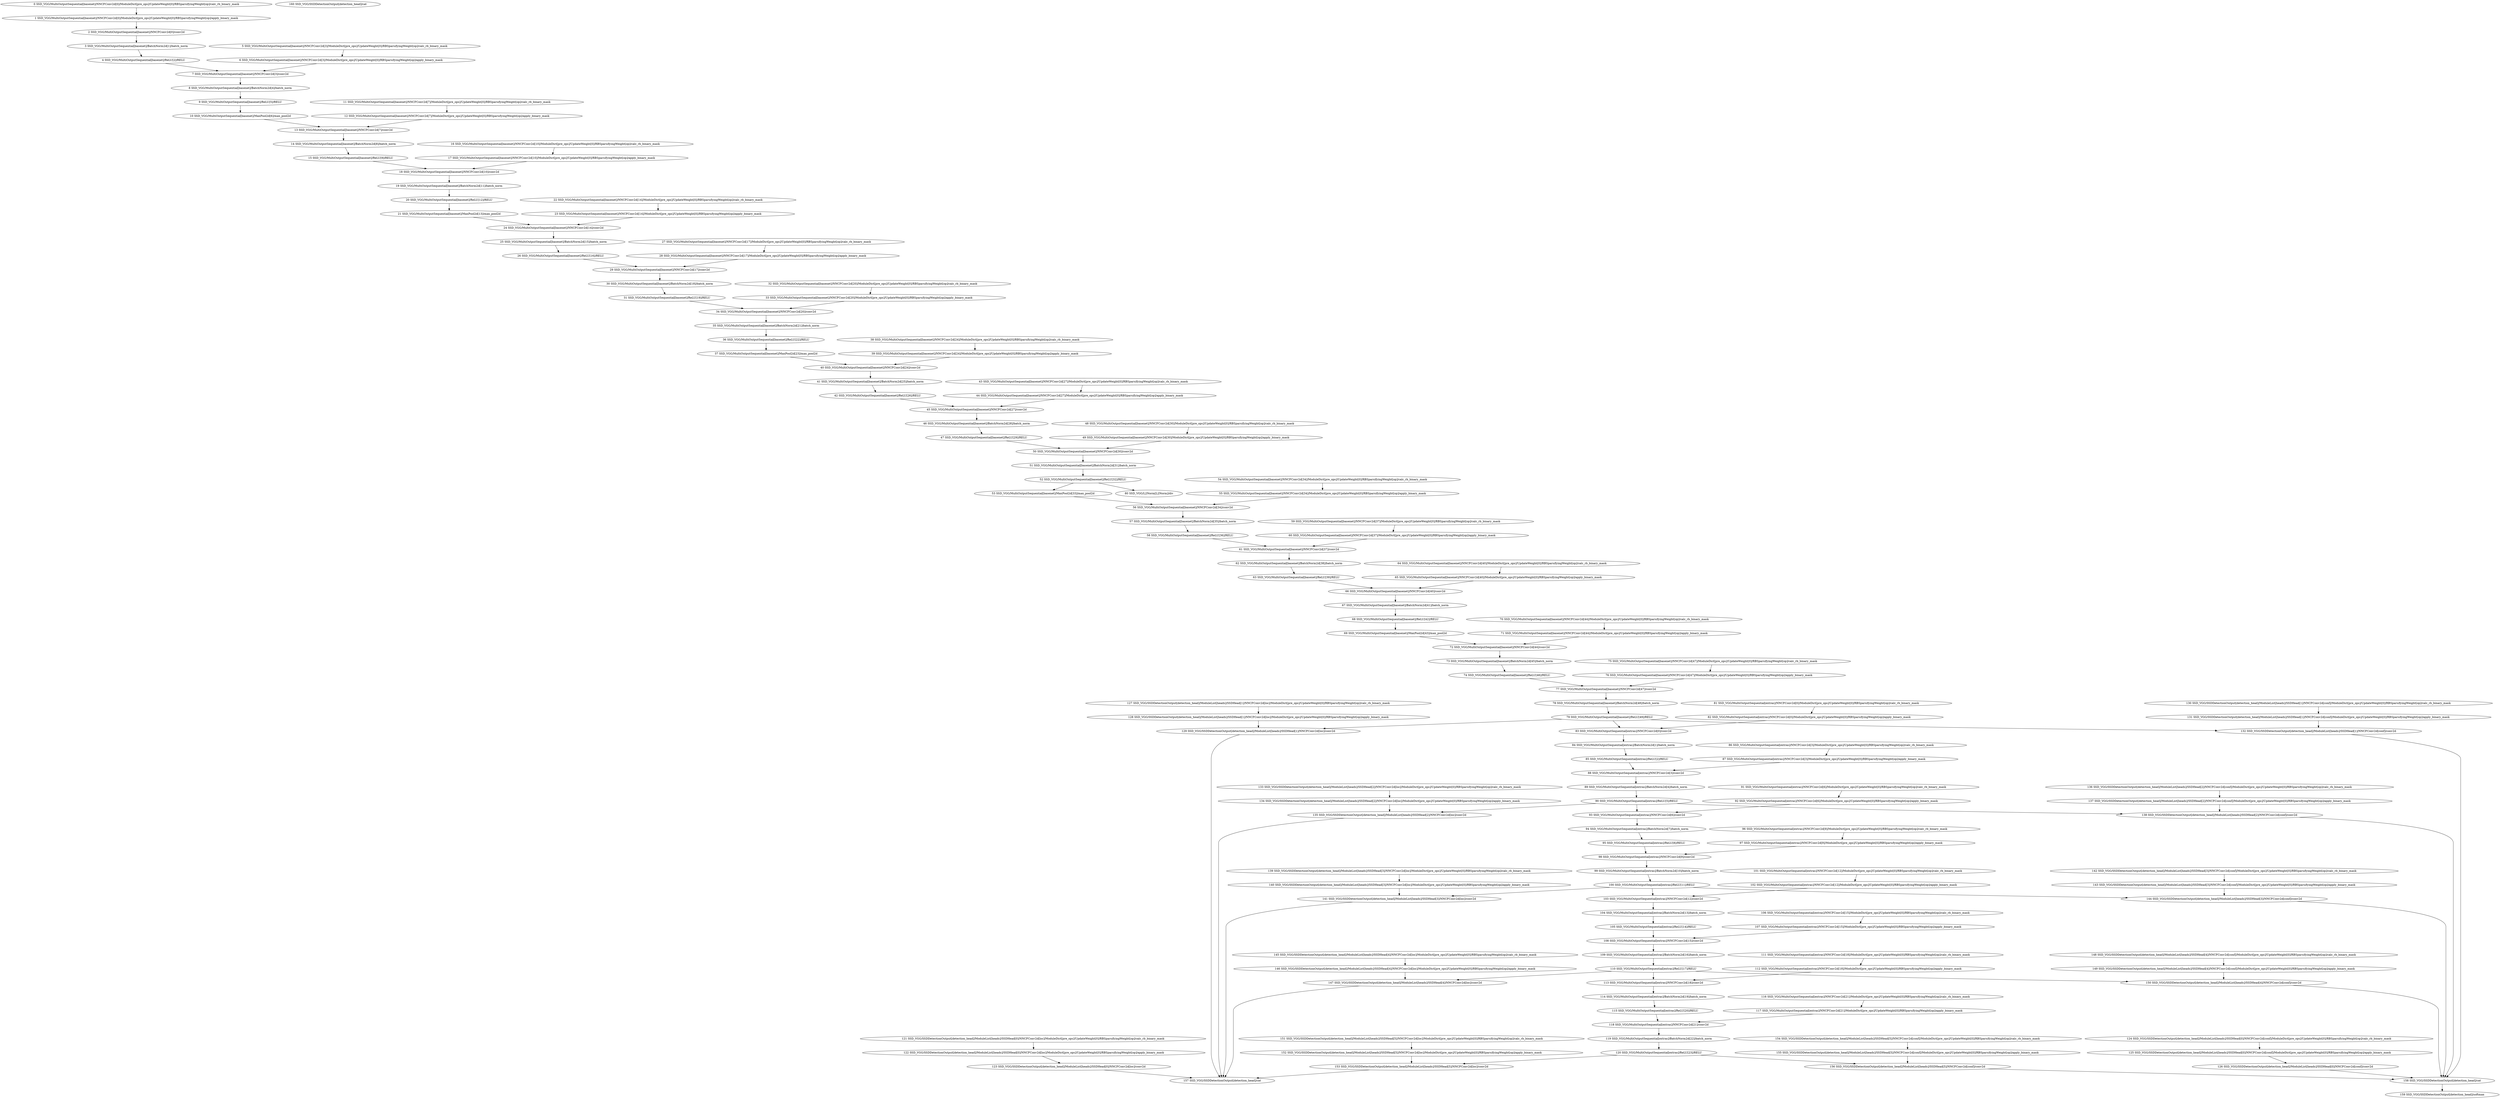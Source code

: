 strict digraph  {
"0 SSD_VGG/MultiOutputSequential[basenet]/NNCFConv2d[0]/ModuleDict[pre_ops]/UpdateWeight[0]/RBSparsifyingWeight[op]/calc_rb_binary_mask" [id=0, scope="SSD_VGG/MultiOutputSequential[basenet]/NNCFConv2d[0]/ModuleDict[pre_ops]/UpdateWeight[0]/RBSparsifyingWeight[op]", type=calc_rb_binary_mask];
"1 SSD_VGG/MultiOutputSequential[basenet]/NNCFConv2d[0]/ModuleDict[pre_ops]/UpdateWeight[0]/RBSparsifyingWeight[op]/apply_binary_mask" [id=1, scope="SSD_VGG/MultiOutputSequential[basenet]/NNCFConv2d[0]/ModuleDict[pre_ops]/UpdateWeight[0]/RBSparsifyingWeight[op]", type=apply_binary_mask];
"2 SSD_VGG/MultiOutputSequential[basenet]/NNCFConv2d[0]/conv2d" [id=2, scope="SSD_VGG/MultiOutputSequential[basenet]/NNCFConv2d[0]", type=conv2d];
"3 SSD_VGG/MultiOutputSequential[basenet]/BatchNorm2d[1]/batch_norm" [id=3, scope="SSD_VGG/MultiOutputSequential[basenet]/BatchNorm2d[1]", type=batch_norm];
"4 SSD_VGG/MultiOutputSequential[basenet]/ReLU[2]/RELU" [id=4, scope="SSD_VGG/MultiOutputSequential[basenet]/ReLU[2]", type=RELU];
"5 SSD_VGG/MultiOutputSequential[basenet]/NNCFConv2d[3]/ModuleDict[pre_ops]/UpdateWeight[0]/RBSparsifyingWeight[op]/calc_rb_binary_mask" [id=5, scope="SSD_VGG/MultiOutputSequential[basenet]/NNCFConv2d[3]/ModuleDict[pre_ops]/UpdateWeight[0]/RBSparsifyingWeight[op]", type=calc_rb_binary_mask];
"6 SSD_VGG/MultiOutputSequential[basenet]/NNCFConv2d[3]/ModuleDict[pre_ops]/UpdateWeight[0]/RBSparsifyingWeight[op]/apply_binary_mask" [id=6, scope="SSD_VGG/MultiOutputSequential[basenet]/NNCFConv2d[3]/ModuleDict[pre_ops]/UpdateWeight[0]/RBSparsifyingWeight[op]", type=apply_binary_mask];
"7 SSD_VGG/MultiOutputSequential[basenet]/NNCFConv2d[3]/conv2d" [id=7, scope="SSD_VGG/MultiOutputSequential[basenet]/NNCFConv2d[3]", type=conv2d];
"8 SSD_VGG/MultiOutputSequential[basenet]/BatchNorm2d[4]/batch_norm" [id=8, scope="SSD_VGG/MultiOutputSequential[basenet]/BatchNorm2d[4]", type=batch_norm];
"9 SSD_VGG/MultiOutputSequential[basenet]/ReLU[5]/RELU" [id=9, scope="SSD_VGG/MultiOutputSequential[basenet]/ReLU[5]", type=RELU];
"10 SSD_VGG/MultiOutputSequential[basenet]/MaxPool2d[6]/max_pool2d" [id=10, scope="SSD_VGG/MultiOutputSequential[basenet]/MaxPool2d[6]", type=max_pool2d];
"11 SSD_VGG/MultiOutputSequential[basenet]/NNCFConv2d[7]/ModuleDict[pre_ops]/UpdateWeight[0]/RBSparsifyingWeight[op]/calc_rb_binary_mask" [id=11, scope="SSD_VGG/MultiOutputSequential[basenet]/NNCFConv2d[7]/ModuleDict[pre_ops]/UpdateWeight[0]/RBSparsifyingWeight[op]", type=calc_rb_binary_mask];
"12 SSD_VGG/MultiOutputSequential[basenet]/NNCFConv2d[7]/ModuleDict[pre_ops]/UpdateWeight[0]/RBSparsifyingWeight[op]/apply_binary_mask" [id=12, scope="SSD_VGG/MultiOutputSequential[basenet]/NNCFConv2d[7]/ModuleDict[pre_ops]/UpdateWeight[0]/RBSparsifyingWeight[op]", type=apply_binary_mask];
"13 SSD_VGG/MultiOutputSequential[basenet]/NNCFConv2d[7]/conv2d" [id=13, scope="SSD_VGG/MultiOutputSequential[basenet]/NNCFConv2d[7]", type=conv2d];
"14 SSD_VGG/MultiOutputSequential[basenet]/BatchNorm2d[8]/batch_norm" [id=14, scope="SSD_VGG/MultiOutputSequential[basenet]/BatchNorm2d[8]", type=batch_norm];
"15 SSD_VGG/MultiOutputSequential[basenet]/ReLU[9]/RELU" [id=15, scope="SSD_VGG/MultiOutputSequential[basenet]/ReLU[9]", type=RELU];
"16 SSD_VGG/MultiOutputSequential[basenet]/NNCFConv2d[10]/ModuleDict[pre_ops]/UpdateWeight[0]/RBSparsifyingWeight[op]/calc_rb_binary_mask" [id=16, scope="SSD_VGG/MultiOutputSequential[basenet]/NNCFConv2d[10]/ModuleDict[pre_ops]/UpdateWeight[0]/RBSparsifyingWeight[op]", type=calc_rb_binary_mask];
"17 SSD_VGG/MultiOutputSequential[basenet]/NNCFConv2d[10]/ModuleDict[pre_ops]/UpdateWeight[0]/RBSparsifyingWeight[op]/apply_binary_mask" [id=17, scope="SSD_VGG/MultiOutputSequential[basenet]/NNCFConv2d[10]/ModuleDict[pre_ops]/UpdateWeight[0]/RBSparsifyingWeight[op]", type=apply_binary_mask];
"18 SSD_VGG/MultiOutputSequential[basenet]/NNCFConv2d[10]/conv2d" [id=18, scope="SSD_VGG/MultiOutputSequential[basenet]/NNCFConv2d[10]", type=conv2d];
"19 SSD_VGG/MultiOutputSequential[basenet]/BatchNorm2d[11]/batch_norm" [id=19, scope="SSD_VGG/MultiOutputSequential[basenet]/BatchNorm2d[11]", type=batch_norm];
"20 SSD_VGG/MultiOutputSequential[basenet]/ReLU[12]/RELU" [id=20, scope="SSD_VGG/MultiOutputSequential[basenet]/ReLU[12]", type=RELU];
"21 SSD_VGG/MultiOutputSequential[basenet]/MaxPool2d[13]/max_pool2d" [id=21, scope="SSD_VGG/MultiOutputSequential[basenet]/MaxPool2d[13]", type=max_pool2d];
"22 SSD_VGG/MultiOutputSequential[basenet]/NNCFConv2d[14]/ModuleDict[pre_ops]/UpdateWeight[0]/RBSparsifyingWeight[op]/calc_rb_binary_mask" [id=22, scope="SSD_VGG/MultiOutputSequential[basenet]/NNCFConv2d[14]/ModuleDict[pre_ops]/UpdateWeight[0]/RBSparsifyingWeight[op]", type=calc_rb_binary_mask];
"23 SSD_VGG/MultiOutputSequential[basenet]/NNCFConv2d[14]/ModuleDict[pre_ops]/UpdateWeight[0]/RBSparsifyingWeight[op]/apply_binary_mask" [id=23, scope="SSD_VGG/MultiOutputSequential[basenet]/NNCFConv2d[14]/ModuleDict[pre_ops]/UpdateWeight[0]/RBSparsifyingWeight[op]", type=apply_binary_mask];
"24 SSD_VGG/MultiOutputSequential[basenet]/NNCFConv2d[14]/conv2d" [id=24, scope="SSD_VGG/MultiOutputSequential[basenet]/NNCFConv2d[14]", type=conv2d];
"25 SSD_VGG/MultiOutputSequential[basenet]/BatchNorm2d[15]/batch_norm" [id=25, scope="SSD_VGG/MultiOutputSequential[basenet]/BatchNorm2d[15]", type=batch_norm];
"26 SSD_VGG/MultiOutputSequential[basenet]/ReLU[16]/RELU" [id=26, scope="SSD_VGG/MultiOutputSequential[basenet]/ReLU[16]", type=RELU];
"27 SSD_VGG/MultiOutputSequential[basenet]/NNCFConv2d[17]/ModuleDict[pre_ops]/UpdateWeight[0]/RBSparsifyingWeight[op]/calc_rb_binary_mask" [id=27, scope="SSD_VGG/MultiOutputSequential[basenet]/NNCFConv2d[17]/ModuleDict[pre_ops]/UpdateWeight[0]/RBSparsifyingWeight[op]", type=calc_rb_binary_mask];
"28 SSD_VGG/MultiOutputSequential[basenet]/NNCFConv2d[17]/ModuleDict[pre_ops]/UpdateWeight[0]/RBSparsifyingWeight[op]/apply_binary_mask" [id=28, scope="SSD_VGG/MultiOutputSequential[basenet]/NNCFConv2d[17]/ModuleDict[pre_ops]/UpdateWeight[0]/RBSparsifyingWeight[op]", type=apply_binary_mask];
"29 SSD_VGG/MultiOutputSequential[basenet]/NNCFConv2d[17]/conv2d" [id=29, scope="SSD_VGG/MultiOutputSequential[basenet]/NNCFConv2d[17]", type=conv2d];
"30 SSD_VGG/MultiOutputSequential[basenet]/BatchNorm2d[18]/batch_norm" [id=30, scope="SSD_VGG/MultiOutputSequential[basenet]/BatchNorm2d[18]", type=batch_norm];
"31 SSD_VGG/MultiOutputSequential[basenet]/ReLU[19]/RELU" [id=31, scope="SSD_VGG/MultiOutputSequential[basenet]/ReLU[19]", type=RELU];
"32 SSD_VGG/MultiOutputSequential[basenet]/NNCFConv2d[20]/ModuleDict[pre_ops]/UpdateWeight[0]/RBSparsifyingWeight[op]/calc_rb_binary_mask" [id=32, scope="SSD_VGG/MultiOutputSequential[basenet]/NNCFConv2d[20]/ModuleDict[pre_ops]/UpdateWeight[0]/RBSparsifyingWeight[op]", type=calc_rb_binary_mask];
"33 SSD_VGG/MultiOutputSequential[basenet]/NNCFConv2d[20]/ModuleDict[pre_ops]/UpdateWeight[0]/RBSparsifyingWeight[op]/apply_binary_mask" [id=33, scope="SSD_VGG/MultiOutputSequential[basenet]/NNCFConv2d[20]/ModuleDict[pre_ops]/UpdateWeight[0]/RBSparsifyingWeight[op]", type=apply_binary_mask];
"34 SSD_VGG/MultiOutputSequential[basenet]/NNCFConv2d[20]/conv2d" [id=34, scope="SSD_VGG/MultiOutputSequential[basenet]/NNCFConv2d[20]", type=conv2d];
"35 SSD_VGG/MultiOutputSequential[basenet]/BatchNorm2d[21]/batch_norm" [id=35, scope="SSD_VGG/MultiOutputSequential[basenet]/BatchNorm2d[21]", type=batch_norm];
"36 SSD_VGG/MultiOutputSequential[basenet]/ReLU[22]/RELU" [id=36, scope="SSD_VGG/MultiOutputSequential[basenet]/ReLU[22]", type=RELU];
"37 SSD_VGG/MultiOutputSequential[basenet]/MaxPool2d[23]/max_pool2d" [id=37, scope="SSD_VGG/MultiOutputSequential[basenet]/MaxPool2d[23]", type=max_pool2d];
"38 SSD_VGG/MultiOutputSequential[basenet]/NNCFConv2d[24]/ModuleDict[pre_ops]/UpdateWeight[0]/RBSparsifyingWeight[op]/calc_rb_binary_mask" [id=38, scope="SSD_VGG/MultiOutputSequential[basenet]/NNCFConv2d[24]/ModuleDict[pre_ops]/UpdateWeight[0]/RBSparsifyingWeight[op]", type=calc_rb_binary_mask];
"39 SSD_VGG/MultiOutputSequential[basenet]/NNCFConv2d[24]/ModuleDict[pre_ops]/UpdateWeight[0]/RBSparsifyingWeight[op]/apply_binary_mask" [id=39, scope="SSD_VGG/MultiOutputSequential[basenet]/NNCFConv2d[24]/ModuleDict[pre_ops]/UpdateWeight[0]/RBSparsifyingWeight[op]", type=apply_binary_mask];
"40 SSD_VGG/MultiOutputSequential[basenet]/NNCFConv2d[24]/conv2d" [id=40, scope="SSD_VGG/MultiOutputSequential[basenet]/NNCFConv2d[24]", type=conv2d];
"41 SSD_VGG/MultiOutputSequential[basenet]/BatchNorm2d[25]/batch_norm" [id=41, scope="SSD_VGG/MultiOutputSequential[basenet]/BatchNorm2d[25]", type=batch_norm];
"42 SSD_VGG/MultiOutputSequential[basenet]/ReLU[26]/RELU" [id=42, scope="SSD_VGG/MultiOutputSequential[basenet]/ReLU[26]", type=RELU];
"43 SSD_VGG/MultiOutputSequential[basenet]/NNCFConv2d[27]/ModuleDict[pre_ops]/UpdateWeight[0]/RBSparsifyingWeight[op]/calc_rb_binary_mask" [id=43, scope="SSD_VGG/MultiOutputSequential[basenet]/NNCFConv2d[27]/ModuleDict[pre_ops]/UpdateWeight[0]/RBSparsifyingWeight[op]", type=calc_rb_binary_mask];
"44 SSD_VGG/MultiOutputSequential[basenet]/NNCFConv2d[27]/ModuleDict[pre_ops]/UpdateWeight[0]/RBSparsifyingWeight[op]/apply_binary_mask" [id=44, scope="SSD_VGG/MultiOutputSequential[basenet]/NNCFConv2d[27]/ModuleDict[pre_ops]/UpdateWeight[0]/RBSparsifyingWeight[op]", type=apply_binary_mask];
"45 SSD_VGG/MultiOutputSequential[basenet]/NNCFConv2d[27]/conv2d" [id=45, scope="SSD_VGG/MultiOutputSequential[basenet]/NNCFConv2d[27]", type=conv2d];
"46 SSD_VGG/MultiOutputSequential[basenet]/BatchNorm2d[28]/batch_norm" [id=46, scope="SSD_VGG/MultiOutputSequential[basenet]/BatchNorm2d[28]", type=batch_norm];
"47 SSD_VGG/MultiOutputSequential[basenet]/ReLU[29]/RELU" [id=47, scope="SSD_VGG/MultiOutputSequential[basenet]/ReLU[29]", type=RELU];
"48 SSD_VGG/MultiOutputSequential[basenet]/NNCFConv2d[30]/ModuleDict[pre_ops]/UpdateWeight[0]/RBSparsifyingWeight[op]/calc_rb_binary_mask" [id=48, scope="SSD_VGG/MultiOutputSequential[basenet]/NNCFConv2d[30]/ModuleDict[pre_ops]/UpdateWeight[0]/RBSparsifyingWeight[op]", type=calc_rb_binary_mask];
"49 SSD_VGG/MultiOutputSequential[basenet]/NNCFConv2d[30]/ModuleDict[pre_ops]/UpdateWeight[0]/RBSparsifyingWeight[op]/apply_binary_mask" [id=49, scope="SSD_VGG/MultiOutputSequential[basenet]/NNCFConv2d[30]/ModuleDict[pre_ops]/UpdateWeight[0]/RBSparsifyingWeight[op]", type=apply_binary_mask];
"50 SSD_VGG/MultiOutputSequential[basenet]/NNCFConv2d[30]/conv2d" [id=50, scope="SSD_VGG/MultiOutputSequential[basenet]/NNCFConv2d[30]", type=conv2d];
"51 SSD_VGG/MultiOutputSequential[basenet]/BatchNorm2d[31]/batch_norm" [id=51, scope="SSD_VGG/MultiOutputSequential[basenet]/BatchNorm2d[31]", type=batch_norm];
"52 SSD_VGG/MultiOutputSequential[basenet]/ReLU[32]/RELU" [id=52, scope="SSD_VGG/MultiOutputSequential[basenet]/ReLU[32]", type=RELU];
"53 SSD_VGG/MultiOutputSequential[basenet]/MaxPool2d[33]/max_pool2d" [id=53, scope="SSD_VGG/MultiOutputSequential[basenet]/MaxPool2d[33]", type=max_pool2d];
"54 SSD_VGG/MultiOutputSequential[basenet]/NNCFConv2d[34]/ModuleDict[pre_ops]/UpdateWeight[0]/RBSparsifyingWeight[op]/calc_rb_binary_mask" [id=54, scope="SSD_VGG/MultiOutputSequential[basenet]/NNCFConv2d[34]/ModuleDict[pre_ops]/UpdateWeight[0]/RBSparsifyingWeight[op]", type=calc_rb_binary_mask];
"55 SSD_VGG/MultiOutputSequential[basenet]/NNCFConv2d[34]/ModuleDict[pre_ops]/UpdateWeight[0]/RBSparsifyingWeight[op]/apply_binary_mask" [id=55, scope="SSD_VGG/MultiOutputSequential[basenet]/NNCFConv2d[34]/ModuleDict[pre_ops]/UpdateWeight[0]/RBSparsifyingWeight[op]", type=apply_binary_mask];
"56 SSD_VGG/MultiOutputSequential[basenet]/NNCFConv2d[34]/conv2d" [id=56, scope="SSD_VGG/MultiOutputSequential[basenet]/NNCFConv2d[34]", type=conv2d];
"57 SSD_VGG/MultiOutputSequential[basenet]/BatchNorm2d[35]/batch_norm" [id=57, scope="SSD_VGG/MultiOutputSequential[basenet]/BatchNorm2d[35]", type=batch_norm];
"58 SSD_VGG/MultiOutputSequential[basenet]/ReLU[36]/RELU" [id=58, scope="SSD_VGG/MultiOutputSequential[basenet]/ReLU[36]", type=RELU];
"59 SSD_VGG/MultiOutputSequential[basenet]/NNCFConv2d[37]/ModuleDict[pre_ops]/UpdateWeight[0]/RBSparsifyingWeight[op]/calc_rb_binary_mask" [id=59, scope="SSD_VGG/MultiOutputSequential[basenet]/NNCFConv2d[37]/ModuleDict[pre_ops]/UpdateWeight[0]/RBSparsifyingWeight[op]", type=calc_rb_binary_mask];
"60 SSD_VGG/MultiOutputSequential[basenet]/NNCFConv2d[37]/ModuleDict[pre_ops]/UpdateWeight[0]/RBSparsifyingWeight[op]/apply_binary_mask" [id=60, scope="SSD_VGG/MultiOutputSequential[basenet]/NNCFConv2d[37]/ModuleDict[pre_ops]/UpdateWeight[0]/RBSparsifyingWeight[op]", type=apply_binary_mask];
"61 SSD_VGG/MultiOutputSequential[basenet]/NNCFConv2d[37]/conv2d" [id=61, scope="SSD_VGG/MultiOutputSequential[basenet]/NNCFConv2d[37]", type=conv2d];
"62 SSD_VGG/MultiOutputSequential[basenet]/BatchNorm2d[38]/batch_norm" [id=62, scope="SSD_VGG/MultiOutputSequential[basenet]/BatchNorm2d[38]", type=batch_norm];
"63 SSD_VGG/MultiOutputSequential[basenet]/ReLU[39]/RELU" [id=63, scope="SSD_VGG/MultiOutputSequential[basenet]/ReLU[39]", type=RELU];
"64 SSD_VGG/MultiOutputSequential[basenet]/NNCFConv2d[40]/ModuleDict[pre_ops]/UpdateWeight[0]/RBSparsifyingWeight[op]/calc_rb_binary_mask" [id=64, scope="SSD_VGG/MultiOutputSequential[basenet]/NNCFConv2d[40]/ModuleDict[pre_ops]/UpdateWeight[0]/RBSparsifyingWeight[op]", type=calc_rb_binary_mask];
"65 SSD_VGG/MultiOutputSequential[basenet]/NNCFConv2d[40]/ModuleDict[pre_ops]/UpdateWeight[0]/RBSparsifyingWeight[op]/apply_binary_mask" [id=65, scope="SSD_VGG/MultiOutputSequential[basenet]/NNCFConv2d[40]/ModuleDict[pre_ops]/UpdateWeight[0]/RBSparsifyingWeight[op]", type=apply_binary_mask];
"66 SSD_VGG/MultiOutputSequential[basenet]/NNCFConv2d[40]/conv2d" [id=66, scope="SSD_VGG/MultiOutputSequential[basenet]/NNCFConv2d[40]", type=conv2d];
"67 SSD_VGG/MultiOutputSequential[basenet]/BatchNorm2d[41]/batch_norm" [id=67, scope="SSD_VGG/MultiOutputSequential[basenet]/BatchNorm2d[41]", type=batch_norm];
"68 SSD_VGG/MultiOutputSequential[basenet]/ReLU[42]/RELU" [id=68, scope="SSD_VGG/MultiOutputSequential[basenet]/ReLU[42]", type=RELU];
"69 SSD_VGG/MultiOutputSequential[basenet]/MaxPool2d[43]/max_pool2d" [id=69, scope="SSD_VGG/MultiOutputSequential[basenet]/MaxPool2d[43]", type=max_pool2d];
"70 SSD_VGG/MultiOutputSequential[basenet]/NNCFConv2d[44]/ModuleDict[pre_ops]/UpdateWeight[0]/RBSparsifyingWeight[op]/calc_rb_binary_mask" [id=70, scope="SSD_VGG/MultiOutputSequential[basenet]/NNCFConv2d[44]/ModuleDict[pre_ops]/UpdateWeight[0]/RBSparsifyingWeight[op]", type=calc_rb_binary_mask];
"71 SSD_VGG/MultiOutputSequential[basenet]/NNCFConv2d[44]/ModuleDict[pre_ops]/UpdateWeight[0]/RBSparsifyingWeight[op]/apply_binary_mask" [id=71, scope="SSD_VGG/MultiOutputSequential[basenet]/NNCFConv2d[44]/ModuleDict[pre_ops]/UpdateWeight[0]/RBSparsifyingWeight[op]", type=apply_binary_mask];
"72 SSD_VGG/MultiOutputSequential[basenet]/NNCFConv2d[44]/conv2d" [id=72, scope="SSD_VGG/MultiOutputSequential[basenet]/NNCFConv2d[44]", type=conv2d];
"73 SSD_VGG/MultiOutputSequential[basenet]/BatchNorm2d[45]/batch_norm" [id=73, scope="SSD_VGG/MultiOutputSequential[basenet]/BatchNorm2d[45]", type=batch_norm];
"74 SSD_VGG/MultiOutputSequential[basenet]/ReLU[46]/RELU" [id=74, scope="SSD_VGG/MultiOutputSequential[basenet]/ReLU[46]", type=RELU];
"75 SSD_VGG/MultiOutputSequential[basenet]/NNCFConv2d[47]/ModuleDict[pre_ops]/UpdateWeight[0]/RBSparsifyingWeight[op]/calc_rb_binary_mask" [id=75, scope="SSD_VGG/MultiOutputSequential[basenet]/NNCFConv2d[47]/ModuleDict[pre_ops]/UpdateWeight[0]/RBSparsifyingWeight[op]", type=calc_rb_binary_mask];
"76 SSD_VGG/MultiOutputSequential[basenet]/NNCFConv2d[47]/ModuleDict[pre_ops]/UpdateWeight[0]/RBSparsifyingWeight[op]/apply_binary_mask" [id=76, scope="SSD_VGG/MultiOutputSequential[basenet]/NNCFConv2d[47]/ModuleDict[pre_ops]/UpdateWeight[0]/RBSparsifyingWeight[op]", type=apply_binary_mask];
"77 SSD_VGG/MultiOutputSequential[basenet]/NNCFConv2d[47]/conv2d" [id=77, scope="SSD_VGG/MultiOutputSequential[basenet]/NNCFConv2d[47]", type=conv2d];
"78 SSD_VGG/MultiOutputSequential[basenet]/BatchNorm2d[48]/batch_norm" [id=78, scope="SSD_VGG/MultiOutputSequential[basenet]/BatchNorm2d[48]", type=batch_norm];
"79 SSD_VGG/MultiOutputSequential[basenet]/ReLU[49]/RELU" [id=79, scope="SSD_VGG/MultiOutputSequential[basenet]/ReLU[49]", type=RELU];
"80 SSD_VGG/L2Norm[L2Norm]/div" [id=80, scope="SSD_VGG/L2Norm[L2Norm]", type=div];
"81 SSD_VGG/MultiOutputSequential[extras]/NNCFConv2d[0]/ModuleDict[pre_ops]/UpdateWeight[0]/RBSparsifyingWeight[op]/calc_rb_binary_mask" [id=81, scope="SSD_VGG/MultiOutputSequential[extras]/NNCFConv2d[0]/ModuleDict[pre_ops]/UpdateWeight[0]/RBSparsifyingWeight[op]", type=calc_rb_binary_mask];
"82 SSD_VGG/MultiOutputSequential[extras]/NNCFConv2d[0]/ModuleDict[pre_ops]/UpdateWeight[0]/RBSparsifyingWeight[op]/apply_binary_mask" [id=82, scope="SSD_VGG/MultiOutputSequential[extras]/NNCFConv2d[0]/ModuleDict[pre_ops]/UpdateWeight[0]/RBSparsifyingWeight[op]", type=apply_binary_mask];
"83 SSD_VGG/MultiOutputSequential[extras]/NNCFConv2d[0]/conv2d" [id=83, scope="SSD_VGG/MultiOutputSequential[extras]/NNCFConv2d[0]", type=conv2d];
"84 SSD_VGG/MultiOutputSequential[extras]/BatchNorm2d[1]/batch_norm" [id=84, scope="SSD_VGG/MultiOutputSequential[extras]/BatchNorm2d[1]", type=batch_norm];
"85 SSD_VGG/MultiOutputSequential[extras]/ReLU[2]/RELU" [id=85, scope="SSD_VGG/MultiOutputSequential[extras]/ReLU[2]", type=RELU];
"86 SSD_VGG/MultiOutputSequential[extras]/NNCFConv2d[3]/ModuleDict[pre_ops]/UpdateWeight[0]/RBSparsifyingWeight[op]/calc_rb_binary_mask" [id=86, scope="SSD_VGG/MultiOutputSequential[extras]/NNCFConv2d[3]/ModuleDict[pre_ops]/UpdateWeight[0]/RBSparsifyingWeight[op]", type=calc_rb_binary_mask];
"87 SSD_VGG/MultiOutputSequential[extras]/NNCFConv2d[3]/ModuleDict[pre_ops]/UpdateWeight[0]/RBSparsifyingWeight[op]/apply_binary_mask" [id=87, scope="SSD_VGG/MultiOutputSequential[extras]/NNCFConv2d[3]/ModuleDict[pre_ops]/UpdateWeight[0]/RBSparsifyingWeight[op]", type=apply_binary_mask];
"88 SSD_VGG/MultiOutputSequential[extras]/NNCFConv2d[3]/conv2d" [id=88, scope="SSD_VGG/MultiOutputSequential[extras]/NNCFConv2d[3]", type=conv2d];
"89 SSD_VGG/MultiOutputSequential[extras]/BatchNorm2d[4]/batch_norm" [id=89, scope="SSD_VGG/MultiOutputSequential[extras]/BatchNorm2d[4]", type=batch_norm];
"90 SSD_VGG/MultiOutputSequential[extras]/ReLU[5]/RELU" [id=90, scope="SSD_VGG/MultiOutputSequential[extras]/ReLU[5]", type=RELU];
"91 SSD_VGG/MultiOutputSequential[extras]/NNCFConv2d[6]/ModuleDict[pre_ops]/UpdateWeight[0]/RBSparsifyingWeight[op]/calc_rb_binary_mask" [id=91, scope="SSD_VGG/MultiOutputSequential[extras]/NNCFConv2d[6]/ModuleDict[pre_ops]/UpdateWeight[0]/RBSparsifyingWeight[op]", type=calc_rb_binary_mask];
"92 SSD_VGG/MultiOutputSequential[extras]/NNCFConv2d[6]/ModuleDict[pre_ops]/UpdateWeight[0]/RBSparsifyingWeight[op]/apply_binary_mask" [id=92, scope="SSD_VGG/MultiOutputSequential[extras]/NNCFConv2d[6]/ModuleDict[pre_ops]/UpdateWeight[0]/RBSparsifyingWeight[op]", type=apply_binary_mask];
"93 SSD_VGG/MultiOutputSequential[extras]/NNCFConv2d[6]/conv2d" [id=93, scope="SSD_VGG/MultiOutputSequential[extras]/NNCFConv2d[6]", type=conv2d];
"94 SSD_VGG/MultiOutputSequential[extras]/BatchNorm2d[7]/batch_norm" [id=94, scope="SSD_VGG/MultiOutputSequential[extras]/BatchNorm2d[7]", type=batch_norm];
"95 SSD_VGG/MultiOutputSequential[extras]/ReLU[8]/RELU" [id=95, scope="SSD_VGG/MultiOutputSequential[extras]/ReLU[8]", type=RELU];
"96 SSD_VGG/MultiOutputSequential[extras]/NNCFConv2d[9]/ModuleDict[pre_ops]/UpdateWeight[0]/RBSparsifyingWeight[op]/calc_rb_binary_mask" [id=96, scope="SSD_VGG/MultiOutputSequential[extras]/NNCFConv2d[9]/ModuleDict[pre_ops]/UpdateWeight[0]/RBSparsifyingWeight[op]", type=calc_rb_binary_mask];
"97 SSD_VGG/MultiOutputSequential[extras]/NNCFConv2d[9]/ModuleDict[pre_ops]/UpdateWeight[0]/RBSparsifyingWeight[op]/apply_binary_mask" [id=97, scope="SSD_VGG/MultiOutputSequential[extras]/NNCFConv2d[9]/ModuleDict[pre_ops]/UpdateWeight[0]/RBSparsifyingWeight[op]", type=apply_binary_mask];
"98 SSD_VGG/MultiOutputSequential[extras]/NNCFConv2d[9]/conv2d" [id=98, scope="SSD_VGG/MultiOutputSequential[extras]/NNCFConv2d[9]", type=conv2d];
"99 SSD_VGG/MultiOutputSequential[extras]/BatchNorm2d[10]/batch_norm" [id=99, scope="SSD_VGG/MultiOutputSequential[extras]/BatchNorm2d[10]", type=batch_norm];
"100 SSD_VGG/MultiOutputSequential[extras]/ReLU[11]/RELU" [id=100, scope="SSD_VGG/MultiOutputSequential[extras]/ReLU[11]", type=RELU];
"101 SSD_VGG/MultiOutputSequential[extras]/NNCFConv2d[12]/ModuleDict[pre_ops]/UpdateWeight[0]/RBSparsifyingWeight[op]/calc_rb_binary_mask" [id=101, scope="SSD_VGG/MultiOutputSequential[extras]/NNCFConv2d[12]/ModuleDict[pre_ops]/UpdateWeight[0]/RBSparsifyingWeight[op]", type=calc_rb_binary_mask];
"102 SSD_VGG/MultiOutputSequential[extras]/NNCFConv2d[12]/ModuleDict[pre_ops]/UpdateWeight[0]/RBSparsifyingWeight[op]/apply_binary_mask" [id=102, scope="SSD_VGG/MultiOutputSequential[extras]/NNCFConv2d[12]/ModuleDict[pre_ops]/UpdateWeight[0]/RBSparsifyingWeight[op]", type=apply_binary_mask];
"103 SSD_VGG/MultiOutputSequential[extras]/NNCFConv2d[12]/conv2d" [id=103, scope="SSD_VGG/MultiOutputSequential[extras]/NNCFConv2d[12]", type=conv2d];
"104 SSD_VGG/MultiOutputSequential[extras]/BatchNorm2d[13]/batch_norm" [id=104, scope="SSD_VGG/MultiOutputSequential[extras]/BatchNorm2d[13]", type=batch_norm];
"105 SSD_VGG/MultiOutputSequential[extras]/ReLU[14]/RELU" [id=105, scope="SSD_VGG/MultiOutputSequential[extras]/ReLU[14]", type=RELU];
"106 SSD_VGG/MultiOutputSequential[extras]/NNCFConv2d[15]/ModuleDict[pre_ops]/UpdateWeight[0]/RBSparsifyingWeight[op]/calc_rb_binary_mask" [id=106, scope="SSD_VGG/MultiOutputSequential[extras]/NNCFConv2d[15]/ModuleDict[pre_ops]/UpdateWeight[0]/RBSparsifyingWeight[op]", type=calc_rb_binary_mask];
"107 SSD_VGG/MultiOutputSequential[extras]/NNCFConv2d[15]/ModuleDict[pre_ops]/UpdateWeight[0]/RBSparsifyingWeight[op]/apply_binary_mask" [id=107, scope="SSD_VGG/MultiOutputSequential[extras]/NNCFConv2d[15]/ModuleDict[pre_ops]/UpdateWeight[0]/RBSparsifyingWeight[op]", type=apply_binary_mask];
"108 SSD_VGG/MultiOutputSequential[extras]/NNCFConv2d[15]/conv2d" [id=108, scope="SSD_VGG/MultiOutputSequential[extras]/NNCFConv2d[15]", type=conv2d];
"109 SSD_VGG/MultiOutputSequential[extras]/BatchNorm2d[16]/batch_norm" [id=109, scope="SSD_VGG/MultiOutputSequential[extras]/BatchNorm2d[16]", type=batch_norm];
"110 SSD_VGG/MultiOutputSequential[extras]/ReLU[17]/RELU" [id=110, scope="SSD_VGG/MultiOutputSequential[extras]/ReLU[17]", type=RELU];
"111 SSD_VGG/MultiOutputSequential[extras]/NNCFConv2d[18]/ModuleDict[pre_ops]/UpdateWeight[0]/RBSparsifyingWeight[op]/calc_rb_binary_mask" [id=111, scope="SSD_VGG/MultiOutputSequential[extras]/NNCFConv2d[18]/ModuleDict[pre_ops]/UpdateWeight[0]/RBSparsifyingWeight[op]", type=calc_rb_binary_mask];
"112 SSD_VGG/MultiOutputSequential[extras]/NNCFConv2d[18]/ModuleDict[pre_ops]/UpdateWeight[0]/RBSparsifyingWeight[op]/apply_binary_mask" [id=112, scope="SSD_VGG/MultiOutputSequential[extras]/NNCFConv2d[18]/ModuleDict[pre_ops]/UpdateWeight[0]/RBSparsifyingWeight[op]", type=apply_binary_mask];
"113 SSD_VGG/MultiOutputSequential[extras]/NNCFConv2d[18]/conv2d" [id=113, scope="SSD_VGG/MultiOutputSequential[extras]/NNCFConv2d[18]", type=conv2d];
"114 SSD_VGG/MultiOutputSequential[extras]/BatchNorm2d[19]/batch_norm" [id=114, scope="SSD_VGG/MultiOutputSequential[extras]/BatchNorm2d[19]", type=batch_norm];
"115 SSD_VGG/MultiOutputSequential[extras]/ReLU[20]/RELU" [id=115, scope="SSD_VGG/MultiOutputSequential[extras]/ReLU[20]", type=RELU];
"116 SSD_VGG/MultiOutputSequential[extras]/NNCFConv2d[21]/ModuleDict[pre_ops]/UpdateWeight[0]/RBSparsifyingWeight[op]/calc_rb_binary_mask" [id=116, scope="SSD_VGG/MultiOutputSequential[extras]/NNCFConv2d[21]/ModuleDict[pre_ops]/UpdateWeight[0]/RBSparsifyingWeight[op]", type=calc_rb_binary_mask];
"117 SSD_VGG/MultiOutputSequential[extras]/NNCFConv2d[21]/ModuleDict[pre_ops]/UpdateWeight[0]/RBSparsifyingWeight[op]/apply_binary_mask" [id=117, scope="SSD_VGG/MultiOutputSequential[extras]/NNCFConv2d[21]/ModuleDict[pre_ops]/UpdateWeight[0]/RBSparsifyingWeight[op]", type=apply_binary_mask];
"118 SSD_VGG/MultiOutputSequential[extras]/NNCFConv2d[21]/conv2d" [id=118, scope="SSD_VGG/MultiOutputSequential[extras]/NNCFConv2d[21]", type=conv2d];
"119 SSD_VGG/MultiOutputSequential[extras]/BatchNorm2d[22]/batch_norm" [id=119, scope="SSD_VGG/MultiOutputSequential[extras]/BatchNorm2d[22]", type=batch_norm];
"120 SSD_VGG/MultiOutputSequential[extras]/ReLU[23]/RELU" [id=120, scope="SSD_VGG/MultiOutputSequential[extras]/ReLU[23]", type=RELU];
"121 SSD_VGG/SSDDetectionOutput[detection_head]/ModuleList[heads]/SSDHead[0]/NNCFConv2d[loc]/ModuleDict[pre_ops]/UpdateWeight[0]/RBSparsifyingWeight[op]/calc_rb_binary_mask" [id=121, scope="SSD_VGG/SSDDetectionOutput[detection_head]/ModuleList[heads]/SSDHead[0]/NNCFConv2d[loc]/ModuleDict[pre_ops]/UpdateWeight[0]/RBSparsifyingWeight[op]", type=calc_rb_binary_mask];
"122 SSD_VGG/SSDDetectionOutput[detection_head]/ModuleList[heads]/SSDHead[0]/NNCFConv2d[loc]/ModuleDict[pre_ops]/UpdateWeight[0]/RBSparsifyingWeight[op]/apply_binary_mask" [id=122, scope="SSD_VGG/SSDDetectionOutput[detection_head]/ModuleList[heads]/SSDHead[0]/NNCFConv2d[loc]/ModuleDict[pre_ops]/UpdateWeight[0]/RBSparsifyingWeight[op]", type=apply_binary_mask];
"123 SSD_VGG/SSDDetectionOutput[detection_head]/ModuleList[heads]/SSDHead[0]/NNCFConv2d[loc]/conv2d" [id=123, scope="SSD_VGG/SSDDetectionOutput[detection_head]/ModuleList[heads]/SSDHead[0]/NNCFConv2d[loc]", type=conv2d];
"124 SSD_VGG/SSDDetectionOutput[detection_head]/ModuleList[heads]/SSDHead[0]/NNCFConv2d[conf]/ModuleDict[pre_ops]/UpdateWeight[0]/RBSparsifyingWeight[op]/calc_rb_binary_mask" [id=124, scope="SSD_VGG/SSDDetectionOutput[detection_head]/ModuleList[heads]/SSDHead[0]/NNCFConv2d[conf]/ModuleDict[pre_ops]/UpdateWeight[0]/RBSparsifyingWeight[op]", type=calc_rb_binary_mask];
"125 SSD_VGG/SSDDetectionOutput[detection_head]/ModuleList[heads]/SSDHead[0]/NNCFConv2d[conf]/ModuleDict[pre_ops]/UpdateWeight[0]/RBSparsifyingWeight[op]/apply_binary_mask" [id=125, scope="SSD_VGG/SSDDetectionOutput[detection_head]/ModuleList[heads]/SSDHead[0]/NNCFConv2d[conf]/ModuleDict[pre_ops]/UpdateWeight[0]/RBSparsifyingWeight[op]", type=apply_binary_mask];
"126 SSD_VGG/SSDDetectionOutput[detection_head]/ModuleList[heads]/SSDHead[0]/NNCFConv2d[conf]/conv2d" [id=126, scope="SSD_VGG/SSDDetectionOutput[detection_head]/ModuleList[heads]/SSDHead[0]/NNCFConv2d[conf]", type=conv2d];
"127 SSD_VGG/SSDDetectionOutput[detection_head]/ModuleList[heads]/SSDHead[1]/NNCFConv2d[loc]/ModuleDict[pre_ops]/UpdateWeight[0]/RBSparsifyingWeight[op]/calc_rb_binary_mask" [id=127, scope="SSD_VGG/SSDDetectionOutput[detection_head]/ModuleList[heads]/SSDHead[1]/NNCFConv2d[loc]/ModuleDict[pre_ops]/UpdateWeight[0]/RBSparsifyingWeight[op]", type=calc_rb_binary_mask];
"128 SSD_VGG/SSDDetectionOutput[detection_head]/ModuleList[heads]/SSDHead[1]/NNCFConv2d[loc]/ModuleDict[pre_ops]/UpdateWeight[0]/RBSparsifyingWeight[op]/apply_binary_mask" [id=128, scope="SSD_VGG/SSDDetectionOutput[detection_head]/ModuleList[heads]/SSDHead[1]/NNCFConv2d[loc]/ModuleDict[pre_ops]/UpdateWeight[0]/RBSparsifyingWeight[op]", type=apply_binary_mask];
"129 SSD_VGG/SSDDetectionOutput[detection_head]/ModuleList[heads]/SSDHead[1]/NNCFConv2d[loc]/conv2d" [id=129, scope="SSD_VGG/SSDDetectionOutput[detection_head]/ModuleList[heads]/SSDHead[1]/NNCFConv2d[loc]", type=conv2d];
"130 SSD_VGG/SSDDetectionOutput[detection_head]/ModuleList[heads]/SSDHead[1]/NNCFConv2d[conf]/ModuleDict[pre_ops]/UpdateWeight[0]/RBSparsifyingWeight[op]/calc_rb_binary_mask" [id=130, scope="SSD_VGG/SSDDetectionOutput[detection_head]/ModuleList[heads]/SSDHead[1]/NNCFConv2d[conf]/ModuleDict[pre_ops]/UpdateWeight[0]/RBSparsifyingWeight[op]", type=calc_rb_binary_mask];
"131 SSD_VGG/SSDDetectionOutput[detection_head]/ModuleList[heads]/SSDHead[1]/NNCFConv2d[conf]/ModuleDict[pre_ops]/UpdateWeight[0]/RBSparsifyingWeight[op]/apply_binary_mask" [id=131, scope="SSD_VGG/SSDDetectionOutput[detection_head]/ModuleList[heads]/SSDHead[1]/NNCFConv2d[conf]/ModuleDict[pre_ops]/UpdateWeight[0]/RBSparsifyingWeight[op]", type=apply_binary_mask];
"132 SSD_VGG/SSDDetectionOutput[detection_head]/ModuleList[heads]/SSDHead[1]/NNCFConv2d[conf]/conv2d" [id=132, scope="SSD_VGG/SSDDetectionOutput[detection_head]/ModuleList[heads]/SSDHead[1]/NNCFConv2d[conf]", type=conv2d];
"133 SSD_VGG/SSDDetectionOutput[detection_head]/ModuleList[heads]/SSDHead[2]/NNCFConv2d[loc]/ModuleDict[pre_ops]/UpdateWeight[0]/RBSparsifyingWeight[op]/calc_rb_binary_mask" [id=133, scope="SSD_VGG/SSDDetectionOutput[detection_head]/ModuleList[heads]/SSDHead[2]/NNCFConv2d[loc]/ModuleDict[pre_ops]/UpdateWeight[0]/RBSparsifyingWeight[op]", type=calc_rb_binary_mask];
"134 SSD_VGG/SSDDetectionOutput[detection_head]/ModuleList[heads]/SSDHead[2]/NNCFConv2d[loc]/ModuleDict[pre_ops]/UpdateWeight[0]/RBSparsifyingWeight[op]/apply_binary_mask" [id=134, scope="SSD_VGG/SSDDetectionOutput[detection_head]/ModuleList[heads]/SSDHead[2]/NNCFConv2d[loc]/ModuleDict[pre_ops]/UpdateWeight[0]/RBSparsifyingWeight[op]", type=apply_binary_mask];
"135 SSD_VGG/SSDDetectionOutput[detection_head]/ModuleList[heads]/SSDHead[2]/NNCFConv2d[loc]/conv2d" [id=135, scope="SSD_VGG/SSDDetectionOutput[detection_head]/ModuleList[heads]/SSDHead[2]/NNCFConv2d[loc]", type=conv2d];
"136 SSD_VGG/SSDDetectionOutput[detection_head]/ModuleList[heads]/SSDHead[2]/NNCFConv2d[conf]/ModuleDict[pre_ops]/UpdateWeight[0]/RBSparsifyingWeight[op]/calc_rb_binary_mask" [id=136, scope="SSD_VGG/SSDDetectionOutput[detection_head]/ModuleList[heads]/SSDHead[2]/NNCFConv2d[conf]/ModuleDict[pre_ops]/UpdateWeight[0]/RBSparsifyingWeight[op]", type=calc_rb_binary_mask];
"137 SSD_VGG/SSDDetectionOutput[detection_head]/ModuleList[heads]/SSDHead[2]/NNCFConv2d[conf]/ModuleDict[pre_ops]/UpdateWeight[0]/RBSparsifyingWeight[op]/apply_binary_mask" [id=137, scope="SSD_VGG/SSDDetectionOutput[detection_head]/ModuleList[heads]/SSDHead[2]/NNCFConv2d[conf]/ModuleDict[pre_ops]/UpdateWeight[0]/RBSparsifyingWeight[op]", type=apply_binary_mask];
"138 SSD_VGG/SSDDetectionOutput[detection_head]/ModuleList[heads]/SSDHead[2]/NNCFConv2d[conf]/conv2d" [id=138, scope="SSD_VGG/SSDDetectionOutput[detection_head]/ModuleList[heads]/SSDHead[2]/NNCFConv2d[conf]", type=conv2d];
"139 SSD_VGG/SSDDetectionOutput[detection_head]/ModuleList[heads]/SSDHead[3]/NNCFConv2d[loc]/ModuleDict[pre_ops]/UpdateWeight[0]/RBSparsifyingWeight[op]/calc_rb_binary_mask" [id=139, scope="SSD_VGG/SSDDetectionOutput[detection_head]/ModuleList[heads]/SSDHead[3]/NNCFConv2d[loc]/ModuleDict[pre_ops]/UpdateWeight[0]/RBSparsifyingWeight[op]", type=calc_rb_binary_mask];
"140 SSD_VGG/SSDDetectionOutput[detection_head]/ModuleList[heads]/SSDHead[3]/NNCFConv2d[loc]/ModuleDict[pre_ops]/UpdateWeight[0]/RBSparsifyingWeight[op]/apply_binary_mask" [id=140, scope="SSD_VGG/SSDDetectionOutput[detection_head]/ModuleList[heads]/SSDHead[3]/NNCFConv2d[loc]/ModuleDict[pre_ops]/UpdateWeight[0]/RBSparsifyingWeight[op]", type=apply_binary_mask];
"141 SSD_VGG/SSDDetectionOutput[detection_head]/ModuleList[heads]/SSDHead[3]/NNCFConv2d[loc]/conv2d" [id=141, scope="SSD_VGG/SSDDetectionOutput[detection_head]/ModuleList[heads]/SSDHead[3]/NNCFConv2d[loc]", type=conv2d];
"142 SSD_VGG/SSDDetectionOutput[detection_head]/ModuleList[heads]/SSDHead[3]/NNCFConv2d[conf]/ModuleDict[pre_ops]/UpdateWeight[0]/RBSparsifyingWeight[op]/calc_rb_binary_mask" [id=142, scope="SSD_VGG/SSDDetectionOutput[detection_head]/ModuleList[heads]/SSDHead[3]/NNCFConv2d[conf]/ModuleDict[pre_ops]/UpdateWeight[0]/RBSparsifyingWeight[op]", type=calc_rb_binary_mask];
"143 SSD_VGG/SSDDetectionOutput[detection_head]/ModuleList[heads]/SSDHead[3]/NNCFConv2d[conf]/ModuleDict[pre_ops]/UpdateWeight[0]/RBSparsifyingWeight[op]/apply_binary_mask" [id=143, scope="SSD_VGG/SSDDetectionOutput[detection_head]/ModuleList[heads]/SSDHead[3]/NNCFConv2d[conf]/ModuleDict[pre_ops]/UpdateWeight[0]/RBSparsifyingWeight[op]", type=apply_binary_mask];
"144 SSD_VGG/SSDDetectionOutput[detection_head]/ModuleList[heads]/SSDHead[3]/NNCFConv2d[conf]/conv2d" [id=144, scope="SSD_VGG/SSDDetectionOutput[detection_head]/ModuleList[heads]/SSDHead[3]/NNCFConv2d[conf]", type=conv2d];
"145 SSD_VGG/SSDDetectionOutput[detection_head]/ModuleList[heads]/SSDHead[4]/NNCFConv2d[loc]/ModuleDict[pre_ops]/UpdateWeight[0]/RBSparsifyingWeight[op]/calc_rb_binary_mask" [id=145, scope="SSD_VGG/SSDDetectionOutput[detection_head]/ModuleList[heads]/SSDHead[4]/NNCFConv2d[loc]/ModuleDict[pre_ops]/UpdateWeight[0]/RBSparsifyingWeight[op]", type=calc_rb_binary_mask];
"146 SSD_VGG/SSDDetectionOutput[detection_head]/ModuleList[heads]/SSDHead[4]/NNCFConv2d[loc]/ModuleDict[pre_ops]/UpdateWeight[0]/RBSparsifyingWeight[op]/apply_binary_mask" [id=146, scope="SSD_VGG/SSDDetectionOutput[detection_head]/ModuleList[heads]/SSDHead[4]/NNCFConv2d[loc]/ModuleDict[pre_ops]/UpdateWeight[0]/RBSparsifyingWeight[op]", type=apply_binary_mask];
"147 SSD_VGG/SSDDetectionOutput[detection_head]/ModuleList[heads]/SSDHead[4]/NNCFConv2d[loc]/conv2d" [id=147, scope="SSD_VGG/SSDDetectionOutput[detection_head]/ModuleList[heads]/SSDHead[4]/NNCFConv2d[loc]", type=conv2d];
"148 SSD_VGG/SSDDetectionOutput[detection_head]/ModuleList[heads]/SSDHead[4]/NNCFConv2d[conf]/ModuleDict[pre_ops]/UpdateWeight[0]/RBSparsifyingWeight[op]/calc_rb_binary_mask" [id=148, scope="SSD_VGG/SSDDetectionOutput[detection_head]/ModuleList[heads]/SSDHead[4]/NNCFConv2d[conf]/ModuleDict[pre_ops]/UpdateWeight[0]/RBSparsifyingWeight[op]", type=calc_rb_binary_mask];
"149 SSD_VGG/SSDDetectionOutput[detection_head]/ModuleList[heads]/SSDHead[4]/NNCFConv2d[conf]/ModuleDict[pre_ops]/UpdateWeight[0]/RBSparsifyingWeight[op]/apply_binary_mask" [id=149, scope="SSD_VGG/SSDDetectionOutput[detection_head]/ModuleList[heads]/SSDHead[4]/NNCFConv2d[conf]/ModuleDict[pre_ops]/UpdateWeight[0]/RBSparsifyingWeight[op]", type=apply_binary_mask];
"150 SSD_VGG/SSDDetectionOutput[detection_head]/ModuleList[heads]/SSDHead[4]/NNCFConv2d[conf]/conv2d" [id=150, scope="SSD_VGG/SSDDetectionOutput[detection_head]/ModuleList[heads]/SSDHead[4]/NNCFConv2d[conf]", type=conv2d];
"151 SSD_VGG/SSDDetectionOutput[detection_head]/ModuleList[heads]/SSDHead[5]/NNCFConv2d[loc]/ModuleDict[pre_ops]/UpdateWeight[0]/RBSparsifyingWeight[op]/calc_rb_binary_mask" [id=151, scope="SSD_VGG/SSDDetectionOutput[detection_head]/ModuleList[heads]/SSDHead[5]/NNCFConv2d[loc]/ModuleDict[pre_ops]/UpdateWeight[0]/RBSparsifyingWeight[op]", type=calc_rb_binary_mask];
"152 SSD_VGG/SSDDetectionOutput[detection_head]/ModuleList[heads]/SSDHead[5]/NNCFConv2d[loc]/ModuleDict[pre_ops]/UpdateWeight[0]/RBSparsifyingWeight[op]/apply_binary_mask" [id=152, scope="SSD_VGG/SSDDetectionOutput[detection_head]/ModuleList[heads]/SSDHead[5]/NNCFConv2d[loc]/ModuleDict[pre_ops]/UpdateWeight[0]/RBSparsifyingWeight[op]", type=apply_binary_mask];
"153 SSD_VGG/SSDDetectionOutput[detection_head]/ModuleList[heads]/SSDHead[5]/NNCFConv2d[loc]/conv2d" [id=153, scope="SSD_VGG/SSDDetectionOutput[detection_head]/ModuleList[heads]/SSDHead[5]/NNCFConv2d[loc]", type=conv2d];
"154 SSD_VGG/SSDDetectionOutput[detection_head]/ModuleList[heads]/SSDHead[5]/NNCFConv2d[conf]/ModuleDict[pre_ops]/UpdateWeight[0]/RBSparsifyingWeight[op]/calc_rb_binary_mask" [id=154, scope="SSD_VGG/SSDDetectionOutput[detection_head]/ModuleList[heads]/SSDHead[5]/NNCFConv2d[conf]/ModuleDict[pre_ops]/UpdateWeight[0]/RBSparsifyingWeight[op]", type=calc_rb_binary_mask];
"155 SSD_VGG/SSDDetectionOutput[detection_head]/ModuleList[heads]/SSDHead[5]/NNCFConv2d[conf]/ModuleDict[pre_ops]/UpdateWeight[0]/RBSparsifyingWeight[op]/apply_binary_mask" [id=155, scope="SSD_VGG/SSDDetectionOutput[detection_head]/ModuleList[heads]/SSDHead[5]/NNCFConv2d[conf]/ModuleDict[pre_ops]/UpdateWeight[0]/RBSparsifyingWeight[op]", type=apply_binary_mask];
"156 SSD_VGG/SSDDetectionOutput[detection_head]/ModuleList[heads]/SSDHead[5]/NNCFConv2d[conf]/conv2d" [id=156, scope="SSD_VGG/SSDDetectionOutput[detection_head]/ModuleList[heads]/SSDHead[5]/NNCFConv2d[conf]", type=conv2d];
"157 SSD_VGG/SSDDetectionOutput[detection_head]/cat" [id=157, scope="SSD_VGG/SSDDetectionOutput[detection_head]", type=cat];
"158 SSD_VGG/SSDDetectionOutput[detection_head]/cat" [id=158, scope="SSD_VGG/SSDDetectionOutput[detection_head]", type=cat];
"159 SSD_VGG/SSDDetectionOutput[detection_head]/softmax" [id=159, scope="SSD_VGG/SSDDetectionOutput[detection_head]", type=softmax];
"160 SSD_VGG/SSDDetectionOutput[detection_head]/cat" [id=160, scope="SSD_VGG/SSDDetectionOutput[detection_head]", type=cat];
"0 SSD_VGG/MultiOutputSequential[basenet]/NNCFConv2d[0]/ModuleDict[pre_ops]/UpdateWeight[0]/RBSparsifyingWeight[op]/calc_rb_binary_mask" -> "1 SSD_VGG/MultiOutputSequential[basenet]/NNCFConv2d[0]/ModuleDict[pre_ops]/UpdateWeight[0]/RBSparsifyingWeight[op]/apply_binary_mask";
"1 SSD_VGG/MultiOutputSequential[basenet]/NNCFConv2d[0]/ModuleDict[pre_ops]/UpdateWeight[0]/RBSparsifyingWeight[op]/apply_binary_mask" -> "2 SSD_VGG/MultiOutputSequential[basenet]/NNCFConv2d[0]/conv2d";
"2 SSD_VGG/MultiOutputSequential[basenet]/NNCFConv2d[0]/conv2d" -> "3 SSD_VGG/MultiOutputSequential[basenet]/BatchNorm2d[1]/batch_norm";
"3 SSD_VGG/MultiOutputSequential[basenet]/BatchNorm2d[1]/batch_norm" -> "4 SSD_VGG/MultiOutputSequential[basenet]/ReLU[2]/RELU";
"4 SSD_VGG/MultiOutputSequential[basenet]/ReLU[2]/RELU" -> "7 SSD_VGG/MultiOutputSequential[basenet]/NNCFConv2d[3]/conv2d";
"5 SSD_VGG/MultiOutputSequential[basenet]/NNCFConv2d[3]/ModuleDict[pre_ops]/UpdateWeight[0]/RBSparsifyingWeight[op]/calc_rb_binary_mask" -> "6 SSD_VGG/MultiOutputSequential[basenet]/NNCFConv2d[3]/ModuleDict[pre_ops]/UpdateWeight[0]/RBSparsifyingWeight[op]/apply_binary_mask";
"6 SSD_VGG/MultiOutputSequential[basenet]/NNCFConv2d[3]/ModuleDict[pre_ops]/UpdateWeight[0]/RBSparsifyingWeight[op]/apply_binary_mask" -> "7 SSD_VGG/MultiOutputSequential[basenet]/NNCFConv2d[3]/conv2d";
"7 SSD_VGG/MultiOutputSequential[basenet]/NNCFConv2d[3]/conv2d" -> "8 SSD_VGG/MultiOutputSequential[basenet]/BatchNorm2d[4]/batch_norm";
"8 SSD_VGG/MultiOutputSequential[basenet]/BatchNorm2d[4]/batch_norm" -> "9 SSD_VGG/MultiOutputSequential[basenet]/ReLU[5]/RELU";
"9 SSD_VGG/MultiOutputSequential[basenet]/ReLU[5]/RELU" -> "10 SSD_VGG/MultiOutputSequential[basenet]/MaxPool2d[6]/max_pool2d";
"10 SSD_VGG/MultiOutputSequential[basenet]/MaxPool2d[6]/max_pool2d" -> "13 SSD_VGG/MultiOutputSequential[basenet]/NNCFConv2d[7]/conv2d";
"11 SSD_VGG/MultiOutputSequential[basenet]/NNCFConv2d[7]/ModuleDict[pre_ops]/UpdateWeight[0]/RBSparsifyingWeight[op]/calc_rb_binary_mask" -> "12 SSD_VGG/MultiOutputSequential[basenet]/NNCFConv2d[7]/ModuleDict[pre_ops]/UpdateWeight[0]/RBSparsifyingWeight[op]/apply_binary_mask";
"12 SSD_VGG/MultiOutputSequential[basenet]/NNCFConv2d[7]/ModuleDict[pre_ops]/UpdateWeight[0]/RBSparsifyingWeight[op]/apply_binary_mask" -> "13 SSD_VGG/MultiOutputSequential[basenet]/NNCFConv2d[7]/conv2d";
"13 SSD_VGG/MultiOutputSequential[basenet]/NNCFConv2d[7]/conv2d" -> "14 SSD_VGG/MultiOutputSequential[basenet]/BatchNorm2d[8]/batch_norm";
"14 SSD_VGG/MultiOutputSequential[basenet]/BatchNorm2d[8]/batch_norm" -> "15 SSD_VGG/MultiOutputSequential[basenet]/ReLU[9]/RELU";
"15 SSD_VGG/MultiOutputSequential[basenet]/ReLU[9]/RELU" -> "18 SSD_VGG/MultiOutputSequential[basenet]/NNCFConv2d[10]/conv2d";
"16 SSD_VGG/MultiOutputSequential[basenet]/NNCFConv2d[10]/ModuleDict[pre_ops]/UpdateWeight[0]/RBSparsifyingWeight[op]/calc_rb_binary_mask" -> "17 SSD_VGG/MultiOutputSequential[basenet]/NNCFConv2d[10]/ModuleDict[pre_ops]/UpdateWeight[0]/RBSparsifyingWeight[op]/apply_binary_mask";
"17 SSD_VGG/MultiOutputSequential[basenet]/NNCFConv2d[10]/ModuleDict[pre_ops]/UpdateWeight[0]/RBSparsifyingWeight[op]/apply_binary_mask" -> "18 SSD_VGG/MultiOutputSequential[basenet]/NNCFConv2d[10]/conv2d";
"18 SSD_VGG/MultiOutputSequential[basenet]/NNCFConv2d[10]/conv2d" -> "19 SSD_VGG/MultiOutputSequential[basenet]/BatchNorm2d[11]/batch_norm";
"19 SSD_VGG/MultiOutputSequential[basenet]/BatchNorm2d[11]/batch_norm" -> "20 SSD_VGG/MultiOutputSequential[basenet]/ReLU[12]/RELU";
"20 SSD_VGG/MultiOutputSequential[basenet]/ReLU[12]/RELU" -> "21 SSD_VGG/MultiOutputSequential[basenet]/MaxPool2d[13]/max_pool2d";
"21 SSD_VGG/MultiOutputSequential[basenet]/MaxPool2d[13]/max_pool2d" -> "24 SSD_VGG/MultiOutputSequential[basenet]/NNCFConv2d[14]/conv2d";
"22 SSD_VGG/MultiOutputSequential[basenet]/NNCFConv2d[14]/ModuleDict[pre_ops]/UpdateWeight[0]/RBSparsifyingWeight[op]/calc_rb_binary_mask" -> "23 SSD_VGG/MultiOutputSequential[basenet]/NNCFConv2d[14]/ModuleDict[pre_ops]/UpdateWeight[0]/RBSparsifyingWeight[op]/apply_binary_mask";
"23 SSD_VGG/MultiOutputSequential[basenet]/NNCFConv2d[14]/ModuleDict[pre_ops]/UpdateWeight[0]/RBSparsifyingWeight[op]/apply_binary_mask" -> "24 SSD_VGG/MultiOutputSequential[basenet]/NNCFConv2d[14]/conv2d";
"24 SSD_VGG/MultiOutputSequential[basenet]/NNCFConv2d[14]/conv2d" -> "25 SSD_VGG/MultiOutputSequential[basenet]/BatchNorm2d[15]/batch_norm";
"25 SSD_VGG/MultiOutputSequential[basenet]/BatchNorm2d[15]/batch_norm" -> "26 SSD_VGG/MultiOutputSequential[basenet]/ReLU[16]/RELU";
"26 SSD_VGG/MultiOutputSequential[basenet]/ReLU[16]/RELU" -> "29 SSD_VGG/MultiOutputSequential[basenet]/NNCFConv2d[17]/conv2d";
"27 SSD_VGG/MultiOutputSequential[basenet]/NNCFConv2d[17]/ModuleDict[pre_ops]/UpdateWeight[0]/RBSparsifyingWeight[op]/calc_rb_binary_mask" -> "28 SSD_VGG/MultiOutputSequential[basenet]/NNCFConv2d[17]/ModuleDict[pre_ops]/UpdateWeight[0]/RBSparsifyingWeight[op]/apply_binary_mask";
"28 SSD_VGG/MultiOutputSequential[basenet]/NNCFConv2d[17]/ModuleDict[pre_ops]/UpdateWeight[0]/RBSparsifyingWeight[op]/apply_binary_mask" -> "29 SSD_VGG/MultiOutputSequential[basenet]/NNCFConv2d[17]/conv2d";
"29 SSD_VGG/MultiOutputSequential[basenet]/NNCFConv2d[17]/conv2d" -> "30 SSD_VGG/MultiOutputSequential[basenet]/BatchNorm2d[18]/batch_norm";
"30 SSD_VGG/MultiOutputSequential[basenet]/BatchNorm2d[18]/batch_norm" -> "31 SSD_VGG/MultiOutputSequential[basenet]/ReLU[19]/RELU";
"31 SSD_VGG/MultiOutputSequential[basenet]/ReLU[19]/RELU" -> "34 SSD_VGG/MultiOutputSequential[basenet]/NNCFConv2d[20]/conv2d";
"32 SSD_VGG/MultiOutputSequential[basenet]/NNCFConv2d[20]/ModuleDict[pre_ops]/UpdateWeight[0]/RBSparsifyingWeight[op]/calc_rb_binary_mask" -> "33 SSD_VGG/MultiOutputSequential[basenet]/NNCFConv2d[20]/ModuleDict[pre_ops]/UpdateWeight[0]/RBSparsifyingWeight[op]/apply_binary_mask";
"33 SSD_VGG/MultiOutputSequential[basenet]/NNCFConv2d[20]/ModuleDict[pre_ops]/UpdateWeight[0]/RBSparsifyingWeight[op]/apply_binary_mask" -> "34 SSD_VGG/MultiOutputSequential[basenet]/NNCFConv2d[20]/conv2d";
"34 SSD_VGG/MultiOutputSequential[basenet]/NNCFConv2d[20]/conv2d" -> "35 SSD_VGG/MultiOutputSequential[basenet]/BatchNorm2d[21]/batch_norm";
"35 SSD_VGG/MultiOutputSequential[basenet]/BatchNorm2d[21]/batch_norm" -> "36 SSD_VGG/MultiOutputSequential[basenet]/ReLU[22]/RELU";
"36 SSD_VGG/MultiOutputSequential[basenet]/ReLU[22]/RELU" -> "37 SSD_VGG/MultiOutputSequential[basenet]/MaxPool2d[23]/max_pool2d";
"37 SSD_VGG/MultiOutputSequential[basenet]/MaxPool2d[23]/max_pool2d" -> "40 SSD_VGG/MultiOutputSequential[basenet]/NNCFConv2d[24]/conv2d";
"38 SSD_VGG/MultiOutputSequential[basenet]/NNCFConv2d[24]/ModuleDict[pre_ops]/UpdateWeight[0]/RBSparsifyingWeight[op]/calc_rb_binary_mask" -> "39 SSD_VGG/MultiOutputSequential[basenet]/NNCFConv2d[24]/ModuleDict[pre_ops]/UpdateWeight[0]/RBSparsifyingWeight[op]/apply_binary_mask";
"39 SSD_VGG/MultiOutputSequential[basenet]/NNCFConv2d[24]/ModuleDict[pre_ops]/UpdateWeight[0]/RBSparsifyingWeight[op]/apply_binary_mask" -> "40 SSD_VGG/MultiOutputSequential[basenet]/NNCFConv2d[24]/conv2d";
"40 SSD_VGG/MultiOutputSequential[basenet]/NNCFConv2d[24]/conv2d" -> "41 SSD_VGG/MultiOutputSequential[basenet]/BatchNorm2d[25]/batch_norm";
"41 SSD_VGG/MultiOutputSequential[basenet]/BatchNorm2d[25]/batch_norm" -> "42 SSD_VGG/MultiOutputSequential[basenet]/ReLU[26]/RELU";
"42 SSD_VGG/MultiOutputSequential[basenet]/ReLU[26]/RELU" -> "45 SSD_VGG/MultiOutputSequential[basenet]/NNCFConv2d[27]/conv2d";
"43 SSD_VGG/MultiOutputSequential[basenet]/NNCFConv2d[27]/ModuleDict[pre_ops]/UpdateWeight[0]/RBSparsifyingWeight[op]/calc_rb_binary_mask" -> "44 SSD_VGG/MultiOutputSequential[basenet]/NNCFConv2d[27]/ModuleDict[pre_ops]/UpdateWeight[0]/RBSparsifyingWeight[op]/apply_binary_mask";
"44 SSD_VGG/MultiOutputSequential[basenet]/NNCFConv2d[27]/ModuleDict[pre_ops]/UpdateWeight[0]/RBSparsifyingWeight[op]/apply_binary_mask" -> "45 SSD_VGG/MultiOutputSequential[basenet]/NNCFConv2d[27]/conv2d";
"45 SSD_VGG/MultiOutputSequential[basenet]/NNCFConv2d[27]/conv2d" -> "46 SSD_VGG/MultiOutputSequential[basenet]/BatchNorm2d[28]/batch_norm";
"46 SSD_VGG/MultiOutputSequential[basenet]/BatchNorm2d[28]/batch_norm" -> "47 SSD_VGG/MultiOutputSequential[basenet]/ReLU[29]/RELU";
"47 SSD_VGG/MultiOutputSequential[basenet]/ReLU[29]/RELU" -> "50 SSD_VGG/MultiOutputSequential[basenet]/NNCFConv2d[30]/conv2d";
"48 SSD_VGG/MultiOutputSequential[basenet]/NNCFConv2d[30]/ModuleDict[pre_ops]/UpdateWeight[0]/RBSparsifyingWeight[op]/calc_rb_binary_mask" -> "49 SSD_VGG/MultiOutputSequential[basenet]/NNCFConv2d[30]/ModuleDict[pre_ops]/UpdateWeight[0]/RBSparsifyingWeight[op]/apply_binary_mask";
"49 SSD_VGG/MultiOutputSequential[basenet]/NNCFConv2d[30]/ModuleDict[pre_ops]/UpdateWeight[0]/RBSparsifyingWeight[op]/apply_binary_mask" -> "50 SSD_VGG/MultiOutputSequential[basenet]/NNCFConv2d[30]/conv2d";
"50 SSD_VGG/MultiOutputSequential[basenet]/NNCFConv2d[30]/conv2d" -> "51 SSD_VGG/MultiOutputSequential[basenet]/BatchNorm2d[31]/batch_norm";
"51 SSD_VGG/MultiOutputSequential[basenet]/BatchNorm2d[31]/batch_norm" -> "52 SSD_VGG/MultiOutputSequential[basenet]/ReLU[32]/RELU";
"52 SSD_VGG/MultiOutputSequential[basenet]/ReLU[32]/RELU" -> "53 SSD_VGG/MultiOutputSequential[basenet]/MaxPool2d[33]/max_pool2d";
"52 SSD_VGG/MultiOutputSequential[basenet]/ReLU[32]/RELU" -> "80 SSD_VGG/L2Norm[L2Norm]/div";
"53 SSD_VGG/MultiOutputSequential[basenet]/MaxPool2d[33]/max_pool2d" -> "56 SSD_VGG/MultiOutputSequential[basenet]/NNCFConv2d[34]/conv2d";
"54 SSD_VGG/MultiOutputSequential[basenet]/NNCFConv2d[34]/ModuleDict[pre_ops]/UpdateWeight[0]/RBSparsifyingWeight[op]/calc_rb_binary_mask" -> "55 SSD_VGG/MultiOutputSequential[basenet]/NNCFConv2d[34]/ModuleDict[pre_ops]/UpdateWeight[0]/RBSparsifyingWeight[op]/apply_binary_mask";
"55 SSD_VGG/MultiOutputSequential[basenet]/NNCFConv2d[34]/ModuleDict[pre_ops]/UpdateWeight[0]/RBSparsifyingWeight[op]/apply_binary_mask" -> "56 SSD_VGG/MultiOutputSequential[basenet]/NNCFConv2d[34]/conv2d";
"56 SSD_VGG/MultiOutputSequential[basenet]/NNCFConv2d[34]/conv2d" -> "57 SSD_VGG/MultiOutputSequential[basenet]/BatchNorm2d[35]/batch_norm";
"57 SSD_VGG/MultiOutputSequential[basenet]/BatchNorm2d[35]/batch_norm" -> "58 SSD_VGG/MultiOutputSequential[basenet]/ReLU[36]/RELU";
"58 SSD_VGG/MultiOutputSequential[basenet]/ReLU[36]/RELU" -> "61 SSD_VGG/MultiOutputSequential[basenet]/NNCFConv2d[37]/conv2d";
"59 SSD_VGG/MultiOutputSequential[basenet]/NNCFConv2d[37]/ModuleDict[pre_ops]/UpdateWeight[0]/RBSparsifyingWeight[op]/calc_rb_binary_mask" -> "60 SSD_VGG/MultiOutputSequential[basenet]/NNCFConv2d[37]/ModuleDict[pre_ops]/UpdateWeight[0]/RBSparsifyingWeight[op]/apply_binary_mask";
"60 SSD_VGG/MultiOutputSequential[basenet]/NNCFConv2d[37]/ModuleDict[pre_ops]/UpdateWeight[0]/RBSparsifyingWeight[op]/apply_binary_mask" -> "61 SSD_VGG/MultiOutputSequential[basenet]/NNCFConv2d[37]/conv2d";
"61 SSD_VGG/MultiOutputSequential[basenet]/NNCFConv2d[37]/conv2d" -> "62 SSD_VGG/MultiOutputSequential[basenet]/BatchNorm2d[38]/batch_norm";
"62 SSD_VGG/MultiOutputSequential[basenet]/BatchNorm2d[38]/batch_norm" -> "63 SSD_VGG/MultiOutputSequential[basenet]/ReLU[39]/RELU";
"63 SSD_VGG/MultiOutputSequential[basenet]/ReLU[39]/RELU" -> "66 SSD_VGG/MultiOutputSequential[basenet]/NNCFConv2d[40]/conv2d";
"64 SSD_VGG/MultiOutputSequential[basenet]/NNCFConv2d[40]/ModuleDict[pre_ops]/UpdateWeight[0]/RBSparsifyingWeight[op]/calc_rb_binary_mask" -> "65 SSD_VGG/MultiOutputSequential[basenet]/NNCFConv2d[40]/ModuleDict[pre_ops]/UpdateWeight[0]/RBSparsifyingWeight[op]/apply_binary_mask";
"65 SSD_VGG/MultiOutputSequential[basenet]/NNCFConv2d[40]/ModuleDict[pre_ops]/UpdateWeight[0]/RBSparsifyingWeight[op]/apply_binary_mask" -> "66 SSD_VGG/MultiOutputSequential[basenet]/NNCFConv2d[40]/conv2d";
"66 SSD_VGG/MultiOutputSequential[basenet]/NNCFConv2d[40]/conv2d" -> "67 SSD_VGG/MultiOutputSequential[basenet]/BatchNorm2d[41]/batch_norm";
"67 SSD_VGG/MultiOutputSequential[basenet]/BatchNorm2d[41]/batch_norm" -> "68 SSD_VGG/MultiOutputSequential[basenet]/ReLU[42]/RELU";
"68 SSD_VGG/MultiOutputSequential[basenet]/ReLU[42]/RELU" -> "69 SSD_VGG/MultiOutputSequential[basenet]/MaxPool2d[43]/max_pool2d";
"69 SSD_VGG/MultiOutputSequential[basenet]/MaxPool2d[43]/max_pool2d" -> "72 SSD_VGG/MultiOutputSequential[basenet]/NNCFConv2d[44]/conv2d";
"70 SSD_VGG/MultiOutputSequential[basenet]/NNCFConv2d[44]/ModuleDict[pre_ops]/UpdateWeight[0]/RBSparsifyingWeight[op]/calc_rb_binary_mask" -> "71 SSD_VGG/MultiOutputSequential[basenet]/NNCFConv2d[44]/ModuleDict[pre_ops]/UpdateWeight[0]/RBSparsifyingWeight[op]/apply_binary_mask";
"71 SSD_VGG/MultiOutputSequential[basenet]/NNCFConv2d[44]/ModuleDict[pre_ops]/UpdateWeight[0]/RBSparsifyingWeight[op]/apply_binary_mask" -> "72 SSD_VGG/MultiOutputSequential[basenet]/NNCFConv2d[44]/conv2d";
"72 SSD_VGG/MultiOutputSequential[basenet]/NNCFConv2d[44]/conv2d" -> "73 SSD_VGG/MultiOutputSequential[basenet]/BatchNorm2d[45]/batch_norm";
"73 SSD_VGG/MultiOutputSequential[basenet]/BatchNorm2d[45]/batch_norm" -> "74 SSD_VGG/MultiOutputSequential[basenet]/ReLU[46]/RELU";
"74 SSD_VGG/MultiOutputSequential[basenet]/ReLU[46]/RELU" -> "77 SSD_VGG/MultiOutputSequential[basenet]/NNCFConv2d[47]/conv2d";
"75 SSD_VGG/MultiOutputSequential[basenet]/NNCFConv2d[47]/ModuleDict[pre_ops]/UpdateWeight[0]/RBSparsifyingWeight[op]/calc_rb_binary_mask" -> "76 SSD_VGG/MultiOutputSequential[basenet]/NNCFConv2d[47]/ModuleDict[pre_ops]/UpdateWeight[0]/RBSparsifyingWeight[op]/apply_binary_mask";
"76 SSD_VGG/MultiOutputSequential[basenet]/NNCFConv2d[47]/ModuleDict[pre_ops]/UpdateWeight[0]/RBSparsifyingWeight[op]/apply_binary_mask" -> "77 SSD_VGG/MultiOutputSequential[basenet]/NNCFConv2d[47]/conv2d";
"77 SSD_VGG/MultiOutputSequential[basenet]/NNCFConv2d[47]/conv2d" -> "78 SSD_VGG/MultiOutputSequential[basenet]/BatchNorm2d[48]/batch_norm";
"78 SSD_VGG/MultiOutputSequential[basenet]/BatchNorm2d[48]/batch_norm" -> "79 SSD_VGG/MultiOutputSequential[basenet]/ReLU[49]/RELU";
"79 SSD_VGG/MultiOutputSequential[basenet]/ReLU[49]/RELU" -> "83 SSD_VGG/MultiOutputSequential[extras]/NNCFConv2d[0]/conv2d";
"81 SSD_VGG/MultiOutputSequential[extras]/NNCFConv2d[0]/ModuleDict[pre_ops]/UpdateWeight[0]/RBSparsifyingWeight[op]/calc_rb_binary_mask" -> "82 SSD_VGG/MultiOutputSequential[extras]/NNCFConv2d[0]/ModuleDict[pre_ops]/UpdateWeight[0]/RBSparsifyingWeight[op]/apply_binary_mask";
"82 SSD_VGG/MultiOutputSequential[extras]/NNCFConv2d[0]/ModuleDict[pre_ops]/UpdateWeight[0]/RBSparsifyingWeight[op]/apply_binary_mask" -> "83 SSD_VGG/MultiOutputSequential[extras]/NNCFConv2d[0]/conv2d";
"83 SSD_VGG/MultiOutputSequential[extras]/NNCFConv2d[0]/conv2d" -> "84 SSD_VGG/MultiOutputSequential[extras]/BatchNorm2d[1]/batch_norm";
"84 SSD_VGG/MultiOutputSequential[extras]/BatchNorm2d[1]/batch_norm" -> "85 SSD_VGG/MultiOutputSequential[extras]/ReLU[2]/RELU";
"85 SSD_VGG/MultiOutputSequential[extras]/ReLU[2]/RELU" -> "88 SSD_VGG/MultiOutputSequential[extras]/NNCFConv2d[3]/conv2d";
"86 SSD_VGG/MultiOutputSequential[extras]/NNCFConv2d[3]/ModuleDict[pre_ops]/UpdateWeight[0]/RBSparsifyingWeight[op]/calc_rb_binary_mask" -> "87 SSD_VGG/MultiOutputSequential[extras]/NNCFConv2d[3]/ModuleDict[pre_ops]/UpdateWeight[0]/RBSparsifyingWeight[op]/apply_binary_mask";
"87 SSD_VGG/MultiOutputSequential[extras]/NNCFConv2d[3]/ModuleDict[pre_ops]/UpdateWeight[0]/RBSparsifyingWeight[op]/apply_binary_mask" -> "88 SSD_VGG/MultiOutputSequential[extras]/NNCFConv2d[3]/conv2d";
"88 SSD_VGG/MultiOutputSequential[extras]/NNCFConv2d[3]/conv2d" -> "89 SSD_VGG/MultiOutputSequential[extras]/BatchNorm2d[4]/batch_norm";
"89 SSD_VGG/MultiOutputSequential[extras]/BatchNorm2d[4]/batch_norm" -> "90 SSD_VGG/MultiOutputSequential[extras]/ReLU[5]/RELU";
"90 SSD_VGG/MultiOutputSequential[extras]/ReLU[5]/RELU" -> "93 SSD_VGG/MultiOutputSequential[extras]/NNCFConv2d[6]/conv2d";
"91 SSD_VGG/MultiOutputSequential[extras]/NNCFConv2d[6]/ModuleDict[pre_ops]/UpdateWeight[0]/RBSparsifyingWeight[op]/calc_rb_binary_mask" -> "92 SSD_VGG/MultiOutputSequential[extras]/NNCFConv2d[6]/ModuleDict[pre_ops]/UpdateWeight[0]/RBSparsifyingWeight[op]/apply_binary_mask";
"92 SSD_VGG/MultiOutputSequential[extras]/NNCFConv2d[6]/ModuleDict[pre_ops]/UpdateWeight[0]/RBSparsifyingWeight[op]/apply_binary_mask" -> "93 SSD_VGG/MultiOutputSequential[extras]/NNCFConv2d[6]/conv2d";
"93 SSD_VGG/MultiOutputSequential[extras]/NNCFConv2d[6]/conv2d" -> "94 SSD_VGG/MultiOutputSequential[extras]/BatchNorm2d[7]/batch_norm";
"94 SSD_VGG/MultiOutputSequential[extras]/BatchNorm2d[7]/batch_norm" -> "95 SSD_VGG/MultiOutputSequential[extras]/ReLU[8]/RELU";
"95 SSD_VGG/MultiOutputSequential[extras]/ReLU[8]/RELU" -> "98 SSD_VGG/MultiOutputSequential[extras]/NNCFConv2d[9]/conv2d";
"96 SSD_VGG/MultiOutputSequential[extras]/NNCFConv2d[9]/ModuleDict[pre_ops]/UpdateWeight[0]/RBSparsifyingWeight[op]/calc_rb_binary_mask" -> "97 SSD_VGG/MultiOutputSequential[extras]/NNCFConv2d[9]/ModuleDict[pre_ops]/UpdateWeight[0]/RBSparsifyingWeight[op]/apply_binary_mask";
"97 SSD_VGG/MultiOutputSequential[extras]/NNCFConv2d[9]/ModuleDict[pre_ops]/UpdateWeight[0]/RBSparsifyingWeight[op]/apply_binary_mask" -> "98 SSD_VGG/MultiOutputSequential[extras]/NNCFConv2d[9]/conv2d";
"98 SSD_VGG/MultiOutputSequential[extras]/NNCFConv2d[9]/conv2d" -> "99 SSD_VGG/MultiOutputSequential[extras]/BatchNorm2d[10]/batch_norm";
"79 SSD_VGG/MultiOutputSequential[basenet]/ReLU[49]/RELU" -> "129 SSD_VGG/SSDDetectionOutput[detection_head]/ModuleList[heads]/SSDHead[1]/NNCFConv2d[loc]/conv2d";
"79 SSD_VGG/MultiOutputSequential[basenet]/ReLU[49]/RELU" -> "132 SSD_VGG/SSDDetectionOutput[detection_head]/ModuleList[heads]/SSDHead[1]/NNCFConv2d[conf]/conv2d";
"90 SSD_VGG/MultiOutputSequential[extras]/ReLU[5]/RELU" -> "135 SSD_VGG/SSDDetectionOutput[detection_head]/ModuleList[heads]/SSDHead[2]/NNCFConv2d[loc]/conv2d";
"90 SSD_VGG/MultiOutputSequential[extras]/ReLU[5]/RELU" -> "138 SSD_VGG/SSDDetectionOutput[detection_head]/ModuleList[heads]/SSDHead[2]/NNCFConv2d[conf]/conv2d";
"99 SSD_VGG/MultiOutputSequential[extras]/BatchNorm2d[10]/batch_norm" -> "100 SSD_VGG/MultiOutputSequential[extras]/ReLU[11]/RELU";
"100 SSD_VGG/MultiOutputSequential[extras]/ReLU[11]/RELU" -> "103 SSD_VGG/MultiOutputSequential[extras]/NNCFConv2d[12]/conv2d";
"100 SSD_VGG/MultiOutputSequential[extras]/ReLU[11]/RELU" -> "141 SSD_VGG/SSDDetectionOutput[detection_head]/ModuleList[heads]/SSDHead[3]/NNCFConv2d[loc]/conv2d";
"100 SSD_VGG/MultiOutputSequential[extras]/ReLU[11]/RELU" -> "144 SSD_VGG/SSDDetectionOutput[detection_head]/ModuleList[heads]/SSDHead[3]/NNCFConv2d[conf]/conv2d";
"101 SSD_VGG/MultiOutputSequential[extras]/NNCFConv2d[12]/ModuleDict[pre_ops]/UpdateWeight[0]/RBSparsifyingWeight[op]/calc_rb_binary_mask" -> "102 SSD_VGG/MultiOutputSequential[extras]/NNCFConv2d[12]/ModuleDict[pre_ops]/UpdateWeight[0]/RBSparsifyingWeight[op]/apply_binary_mask";
"102 SSD_VGG/MultiOutputSequential[extras]/NNCFConv2d[12]/ModuleDict[pre_ops]/UpdateWeight[0]/RBSparsifyingWeight[op]/apply_binary_mask" -> "103 SSD_VGG/MultiOutputSequential[extras]/NNCFConv2d[12]/conv2d";
"103 SSD_VGG/MultiOutputSequential[extras]/NNCFConv2d[12]/conv2d" -> "104 SSD_VGG/MultiOutputSequential[extras]/BatchNorm2d[13]/batch_norm";
"104 SSD_VGG/MultiOutputSequential[extras]/BatchNorm2d[13]/batch_norm" -> "105 SSD_VGG/MultiOutputSequential[extras]/ReLU[14]/RELU";
"105 SSD_VGG/MultiOutputSequential[extras]/ReLU[14]/RELU" -> "108 SSD_VGG/MultiOutputSequential[extras]/NNCFConv2d[15]/conv2d";
"106 SSD_VGG/MultiOutputSequential[extras]/NNCFConv2d[15]/ModuleDict[pre_ops]/UpdateWeight[0]/RBSparsifyingWeight[op]/calc_rb_binary_mask" -> "107 SSD_VGG/MultiOutputSequential[extras]/NNCFConv2d[15]/ModuleDict[pre_ops]/UpdateWeight[0]/RBSparsifyingWeight[op]/apply_binary_mask";
"107 SSD_VGG/MultiOutputSequential[extras]/NNCFConv2d[15]/ModuleDict[pre_ops]/UpdateWeight[0]/RBSparsifyingWeight[op]/apply_binary_mask" -> "108 SSD_VGG/MultiOutputSequential[extras]/NNCFConv2d[15]/conv2d";
"108 SSD_VGG/MultiOutputSequential[extras]/NNCFConv2d[15]/conv2d" -> "109 SSD_VGG/MultiOutputSequential[extras]/BatchNorm2d[16]/batch_norm";
"109 SSD_VGG/MultiOutputSequential[extras]/BatchNorm2d[16]/batch_norm" -> "110 SSD_VGG/MultiOutputSequential[extras]/ReLU[17]/RELU";
"110 SSD_VGG/MultiOutputSequential[extras]/ReLU[17]/RELU" -> "113 SSD_VGG/MultiOutputSequential[extras]/NNCFConv2d[18]/conv2d";
"110 SSD_VGG/MultiOutputSequential[extras]/ReLU[17]/RELU" -> "147 SSD_VGG/SSDDetectionOutput[detection_head]/ModuleList[heads]/SSDHead[4]/NNCFConv2d[loc]/conv2d";
"110 SSD_VGG/MultiOutputSequential[extras]/ReLU[17]/RELU" -> "150 SSD_VGG/SSDDetectionOutput[detection_head]/ModuleList[heads]/SSDHead[4]/NNCFConv2d[conf]/conv2d";
"111 SSD_VGG/MultiOutputSequential[extras]/NNCFConv2d[18]/ModuleDict[pre_ops]/UpdateWeight[0]/RBSparsifyingWeight[op]/calc_rb_binary_mask" -> "112 SSD_VGG/MultiOutputSequential[extras]/NNCFConv2d[18]/ModuleDict[pre_ops]/UpdateWeight[0]/RBSparsifyingWeight[op]/apply_binary_mask";
"112 SSD_VGG/MultiOutputSequential[extras]/NNCFConv2d[18]/ModuleDict[pre_ops]/UpdateWeight[0]/RBSparsifyingWeight[op]/apply_binary_mask" -> "113 SSD_VGG/MultiOutputSequential[extras]/NNCFConv2d[18]/conv2d";
"113 SSD_VGG/MultiOutputSequential[extras]/NNCFConv2d[18]/conv2d" -> "114 SSD_VGG/MultiOutputSequential[extras]/BatchNorm2d[19]/batch_norm";
"114 SSD_VGG/MultiOutputSequential[extras]/BatchNorm2d[19]/batch_norm" -> "115 SSD_VGG/MultiOutputSequential[extras]/ReLU[20]/RELU";
"115 SSD_VGG/MultiOutputSequential[extras]/ReLU[20]/RELU" -> "118 SSD_VGG/MultiOutputSequential[extras]/NNCFConv2d[21]/conv2d";
"116 SSD_VGG/MultiOutputSequential[extras]/NNCFConv2d[21]/ModuleDict[pre_ops]/UpdateWeight[0]/RBSparsifyingWeight[op]/calc_rb_binary_mask" -> "117 SSD_VGG/MultiOutputSequential[extras]/NNCFConv2d[21]/ModuleDict[pre_ops]/UpdateWeight[0]/RBSparsifyingWeight[op]/apply_binary_mask";
"117 SSD_VGG/MultiOutputSequential[extras]/NNCFConv2d[21]/ModuleDict[pre_ops]/UpdateWeight[0]/RBSparsifyingWeight[op]/apply_binary_mask" -> "118 SSD_VGG/MultiOutputSequential[extras]/NNCFConv2d[21]/conv2d";
"118 SSD_VGG/MultiOutputSequential[extras]/NNCFConv2d[21]/conv2d" -> "119 SSD_VGG/MultiOutputSequential[extras]/BatchNorm2d[22]/batch_norm";
"119 SSD_VGG/MultiOutputSequential[extras]/BatchNorm2d[22]/batch_norm" -> "120 SSD_VGG/MultiOutputSequential[extras]/ReLU[23]/RELU";
"120 SSD_VGG/MultiOutputSequential[extras]/ReLU[23]/RELU" -> "153 SSD_VGG/SSDDetectionOutput[detection_head]/ModuleList[heads]/SSDHead[5]/NNCFConv2d[loc]/conv2d";
"120 SSD_VGG/MultiOutputSequential[extras]/ReLU[23]/RELU" -> "156 SSD_VGG/SSDDetectionOutput[detection_head]/ModuleList[heads]/SSDHead[5]/NNCFConv2d[conf]/conv2d";
"121 SSD_VGG/SSDDetectionOutput[detection_head]/ModuleList[heads]/SSDHead[0]/NNCFConv2d[loc]/ModuleDict[pre_ops]/UpdateWeight[0]/RBSparsifyingWeight[op]/calc_rb_binary_mask" -> "122 SSD_VGG/SSDDetectionOutput[detection_head]/ModuleList[heads]/SSDHead[0]/NNCFConv2d[loc]/ModuleDict[pre_ops]/UpdateWeight[0]/RBSparsifyingWeight[op]/apply_binary_mask";
"122 SSD_VGG/SSDDetectionOutput[detection_head]/ModuleList[heads]/SSDHead[0]/NNCFConv2d[loc]/ModuleDict[pre_ops]/UpdateWeight[0]/RBSparsifyingWeight[op]/apply_binary_mask" -> "123 SSD_VGG/SSDDetectionOutput[detection_head]/ModuleList[heads]/SSDHead[0]/NNCFConv2d[loc]/conv2d";
"123 SSD_VGG/SSDDetectionOutput[detection_head]/ModuleList[heads]/SSDHead[0]/NNCFConv2d[loc]/conv2d" -> "157 SSD_VGG/SSDDetectionOutput[detection_head]/cat";
"124 SSD_VGG/SSDDetectionOutput[detection_head]/ModuleList[heads]/SSDHead[0]/NNCFConv2d[conf]/ModuleDict[pre_ops]/UpdateWeight[0]/RBSparsifyingWeight[op]/calc_rb_binary_mask" -> "125 SSD_VGG/SSDDetectionOutput[detection_head]/ModuleList[heads]/SSDHead[0]/NNCFConv2d[conf]/ModuleDict[pre_ops]/UpdateWeight[0]/RBSparsifyingWeight[op]/apply_binary_mask";
"125 SSD_VGG/SSDDetectionOutput[detection_head]/ModuleList[heads]/SSDHead[0]/NNCFConv2d[conf]/ModuleDict[pre_ops]/UpdateWeight[0]/RBSparsifyingWeight[op]/apply_binary_mask" -> "126 SSD_VGG/SSDDetectionOutput[detection_head]/ModuleList[heads]/SSDHead[0]/NNCFConv2d[conf]/conv2d";
"126 SSD_VGG/SSDDetectionOutput[detection_head]/ModuleList[heads]/SSDHead[0]/NNCFConv2d[conf]/conv2d" -> "158 SSD_VGG/SSDDetectionOutput[detection_head]/cat";
"127 SSD_VGG/SSDDetectionOutput[detection_head]/ModuleList[heads]/SSDHead[1]/NNCFConv2d[loc]/ModuleDict[pre_ops]/UpdateWeight[0]/RBSparsifyingWeight[op]/calc_rb_binary_mask" -> "128 SSD_VGG/SSDDetectionOutput[detection_head]/ModuleList[heads]/SSDHead[1]/NNCFConv2d[loc]/ModuleDict[pre_ops]/UpdateWeight[0]/RBSparsifyingWeight[op]/apply_binary_mask";
"128 SSD_VGG/SSDDetectionOutput[detection_head]/ModuleList[heads]/SSDHead[1]/NNCFConv2d[loc]/ModuleDict[pre_ops]/UpdateWeight[0]/RBSparsifyingWeight[op]/apply_binary_mask" -> "129 SSD_VGG/SSDDetectionOutput[detection_head]/ModuleList[heads]/SSDHead[1]/NNCFConv2d[loc]/conv2d";
"129 SSD_VGG/SSDDetectionOutput[detection_head]/ModuleList[heads]/SSDHead[1]/NNCFConv2d[loc]/conv2d" -> "157 SSD_VGG/SSDDetectionOutput[detection_head]/cat";
"130 SSD_VGG/SSDDetectionOutput[detection_head]/ModuleList[heads]/SSDHead[1]/NNCFConv2d[conf]/ModuleDict[pre_ops]/UpdateWeight[0]/RBSparsifyingWeight[op]/calc_rb_binary_mask" -> "131 SSD_VGG/SSDDetectionOutput[detection_head]/ModuleList[heads]/SSDHead[1]/NNCFConv2d[conf]/ModuleDict[pre_ops]/UpdateWeight[0]/RBSparsifyingWeight[op]/apply_binary_mask";
"131 SSD_VGG/SSDDetectionOutput[detection_head]/ModuleList[heads]/SSDHead[1]/NNCFConv2d[conf]/ModuleDict[pre_ops]/UpdateWeight[0]/RBSparsifyingWeight[op]/apply_binary_mask" -> "132 SSD_VGG/SSDDetectionOutput[detection_head]/ModuleList[heads]/SSDHead[1]/NNCFConv2d[conf]/conv2d";
"132 SSD_VGG/SSDDetectionOutput[detection_head]/ModuleList[heads]/SSDHead[1]/NNCFConv2d[conf]/conv2d" -> "158 SSD_VGG/SSDDetectionOutput[detection_head]/cat";
"133 SSD_VGG/SSDDetectionOutput[detection_head]/ModuleList[heads]/SSDHead[2]/NNCFConv2d[loc]/ModuleDict[pre_ops]/UpdateWeight[0]/RBSparsifyingWeight[op]/calc_rb_binary_mask" -> "134 SSD_VGG/SSDDetectionOutput[detection_head]/ModuleList[heads]/SSDHead[2]/NNCFConv2d[loc]/ModuleDict[pre_ops]/UpdateWeight[0]/RBSparsifyingWeight[op]/apply_binary_mask";
"134 SSD_VGG/SSDDetectionOutput[detection_head]/ModuleList[heads]/SSDHead[2]/NNCFConv2d[loc]/ModuleDict[pre_ops]/UpdateWeight[0]/RBSparsifyingWeight[op]/apply_binary_mask" -> "135 SSD_VGG/SSDDetectionOutput[detection_head]/ModuleList[heads]/SSDHead[2]/NNCFConv2d[loc]/conv2d";
"135 SSD_VGG/SSDDetectionOutput[detection_head]/ModuleList[heads]/SSDHead[2]/NNCFConv2d[loc]/conv2d" -> "157 SSD_VGG/SSDDetectionOutput[detection_head]/cat";
"136 SSD_VGG/SSDDetectionOutput[detection_head]/ModuleList[heads]/SSDHead[2]/NNCFConv2d[conf]/ModuleDict[pre_ops]/UpdateWeight[0]/RBSparsifyingWeight[op]/calc_rb_binary_mask" -> "137 SSD_VGG/SSDDetectionOutput[detection_head]/ModuleList[heads]/SSDHead[2]/NNCFConv2d[conf]/ModuleDict[pre_ops]/UpdateWeight[0]/RBSparsifyingWeight[op]/apply_binary_mask";
"137 SSD_VGG/SSDDetectionOutput[detection_head]/ModuleList[heads]/SSDHead[2]/NNCFConv2d[conf]/ModuleDict[pre_ops]/UpdateWeight[0]/RBSparsifyingWeight[op]/apply_binary_mask" -> "138 SSD_VGG/SSDDetectionOutput[detection_head]/ModuleList[heads]/SSDHead[2]/NNCFConv2d[conf]/conv2d";
"138 SSD_VGG/SSDDetectionOutput[detection_head]/ModuleList[heads]/SSDHead[2]/NNCFConv2d[conf]/conv2d" -> "158 SSD_VGG/SSDDetectionOutput[detection_head]/cat";
"139 SSD_VGG/SSDDetectionOutput[detection_head]/ModuleList[heads]/SSDHead[3]/NNCFConv2d[loc]/ModuleDict[pre_ops]/UpdateWeight[0]/RBSparsifyingWeight[op]/calc_rb_binary_mask" -> "140 SSD_VGG/SSDDetectionOutput[detection_head]/ModuleList[heads]/SSDHead[3]/NNCFConv2d[loc]/ModuleDict[pre_ops]/UpdateWeight[0]/RBSparsifyingWeight[op]/apply_binary_mask";
"140 SSD_VGG/SSDDetectionOutput[detection_head]/ModuleList[heads]/SSDHead[3]/NNCFConv2d[loc]/ModuleDict[pre_ops]/UpdateWeight[0]/RBSparsifyingWeight[op]/apply_binary_mask" -> "141 SSD_VGG/SSDDetectionOutput[detection_head]/ModuleList[heads]/SSDHead[3]/NNCFConv2d[loc]/conv2d";
"141 SSD_VGG/SSDDetectionOutput[detection_head]/ModuleList[heads]/SSDHead[3]/NNCFConv2d[loc]/conv2d" -> "157 SSD_VGG/SSDDetectionOutput[detection_head]/cat";
"142 SSD_VGG/SSDDetectionOutput[detection_head]/ModuleList[heads]/SSDHead[3]/NNCFConv2d[conf]/ModuleDict[pre_ops]/UpdateWeight[0]/RBSparsifyingWeight[op]/calc_rb_binary_mask" -> "143 SSD_VGG/SSDDetectionOutput[detection_head]/ModuleList[heads]/SSDHead[3]/NNCFConv2d[conf]/ModuleDict[pre_ops]/UpdateWeight[0]/RBSparsifyingWeight[op]/apply_binary_mask";
"143 SSD_VGG/SSDDetectionOutput[detection_head]/ModuleList[heads]/SSDHead[3]/NNCFConv2d[conf]/ModuleDict[pre_ops]/UpdateWeight[0]/RBSparsifyingWeight[op]/apply_binary_mask" -> "144 SSD_VGG/SSDDetectionOutput[detection_head]/ModuleList[heads]/SSDHead[3]/NNCFConv2d[conf]/conv2d";
"144 SSD_VGG/SSDDetectionOutput[detection_head]/ModuleList[heads]/SSDHead[3]/NNCFConv2d[conf]/conv2d" -> "158 SSD_VGG/SSDDetectionOutput[detection_head]/cat";
"145 SSD_VGG/SSDDetectionOutput[detection_head]/ModuleList[heads]/SSDHead[4]/NNCFConv2d[loc]/ModuleDict[pre_ops]/UpdateWeight[0]/RBSparsifyingWeight[op]/calc_rb_binary_mask" -> "146 SSD_VGG/SSDDetectionOutput[detection_head]/ModuleList[heads]/SSDHead[4]/NNCFConv2d[loc]/ModuleDict[pre_ops]/UpdateWeight[0]/RBSparsifyingWeight[op]/apply_binary_mask";
"146 SSD_VGG/SSDDetectionOutput[detection_head]/ModuleList[heads]/SSDHead[4]/NNCFConv2d[loc]/ModuleDict[pre_ops]/UpdateWeight[0]/RBSparsifyingWeight[op]/apply_binary_mask" -> "147 SSD_VGG/SSDDetectionOutput[detection_head]/ModuleList[heads]/SSDHead[4]/NNCFConv2d[loc]/conv2d";
"147 SSD_VGG/SSDDetectionOutput[detection_head]/ModuleList[heads]/SSDHead[4]/NNCFConv2d[loc]/conv2d" -> "157 SSD_VGG/SSDDetectionOutput[detection_head]/cat";
"148 SSD_VGG/SSDDetectionOutput[detection_head]/ModuleList[heads]/SSDHead[4]/NNCFConv2d[conf]/ModuleDict[pre_ops]/UpdateWeight[0]/RBSparsifyingWeight[op]/calc_rb_binary_mask" -> "149 SSD_VGG/SSDDetectionOutput[detection_head]/ModuleList[heads]/SSDHead[4]/NNCFConv2d[conf]/ModuleDict[pre_ops]/UpdateWeight[0]/RBSparsifyingWeight[op]/apply_binary_mask";
"149 SSD_VGG/SSDDetectionOutput[detection_head]/ModuleList[heads]/SSDHead[4]/NNCFConv2d[conf]/ModuleDict[pre_ops]/UpdateWeight[0]/RBSparsifyingWeight[op]/apply_binary_mask" -> "150 SSD_VGG/SSDDetectionOutput[detection_head]/ModuleList[heads]/SSDHead[4]/NNCFConv2d[conf]/conv2d";
"150 SSD_VGG/SSDDetectionOutput[detection_head]/ModuleList[heads]/SSDHead[4]/NNCFConv2d[conf]/conv2d" -> "158 SSD_VGG/SSDDetectionOutput[detection_head]/cat";
"151 SSD_VGG/SSDDetectionOutput[detection_head]/ModuleList[heads]/SSDHead[5]/NNCFConv2d[loc]/ModuleDict[pre_ops]/UpdateWeight[0]/RBSparsifyingWeight[op]/calc_rb_binary_mask" -> "152 SSD_VGG/SSDDetectionOutput[detection_head]/ModuleList[heads]/SSDHead[5]/NNCFConv2d[loc]/ModuleDict[pre_ops]/UpdateWeight[0]/RBSparsifyingWeight[op]/apply_binary_mask";
"152 SSD_VGG/SSDDetectionOutput[detection_head]/ModuleList[heads]/SSDHead[5]/NNCFConv2d[loc]/ModuleDict[pre_ops]/UpdateWeight[0]/RBSparsifyingWeight[op]/apply_binary_mask" -> "153 SSD_VGG/SSDDetectionOutput[detection_head]/ModuleList[heads]/SSDHead[5]/NNCFConv2d[loc]/conv2d";
"153 SSD_VGG/SSDDetectionOutput[detection_head]/ModuleList[heads]/SSDHead[5]/NNCFConv2d[loc]/conv2d" -> "157 SSD_VGG/SSDDetectionOutput[detection_head]/cat";
"154 SSD_VGG/SSDDetectionOutput[detection_head]/ModuleList[heads]/SSDHead[5]/NNCFConv2d[conf]/ModuleDict[pre_ops]/UpdateWeight[0]/RBSparsifyingWeight[op]/calc_rb_binary_mask" -> "155 SSD_VGG/SSDDetectionOutput[detection_head]/ModuleList[heads]/SSDHead[5]/NNCFConv2d[conf]/ModuleDict[pre_ops]/UpdateWeight[0]/RBSparsifyingWeight[op]/apply_binary_mask";
"155 SSD_VGG/SSDDetectionOutput[detection_head]/ModuleList[heads]/SSDHead[5]/NNCFConv2d[conf]/ModuleDict[pre_ops]/UpdateWeight[0]/RBSparsifyingWeight[op]/apply_binary_mask" -> "156 SSD_VGG/SSDDetectionOutput[detection_head]/ModuleList[heads]/SSDHead[5]/NNCFConv2d[conf]/conv2d";
"156 SSD_VGG/SSDDetectionOutput[detection_head]/ModuleList[heads]/SSDHead[5]/NNCFConv2d[conf]/conv2d" -> "158 SSD_VGG/SSDDetectionOutput[detection_head]/cat";
"158 SSD_VGG/SSDDetectionOutput[detection_head]/cat" -> "159 SSD_VGG/SSDDetectionOutput[detection_head]/softmax";
}
